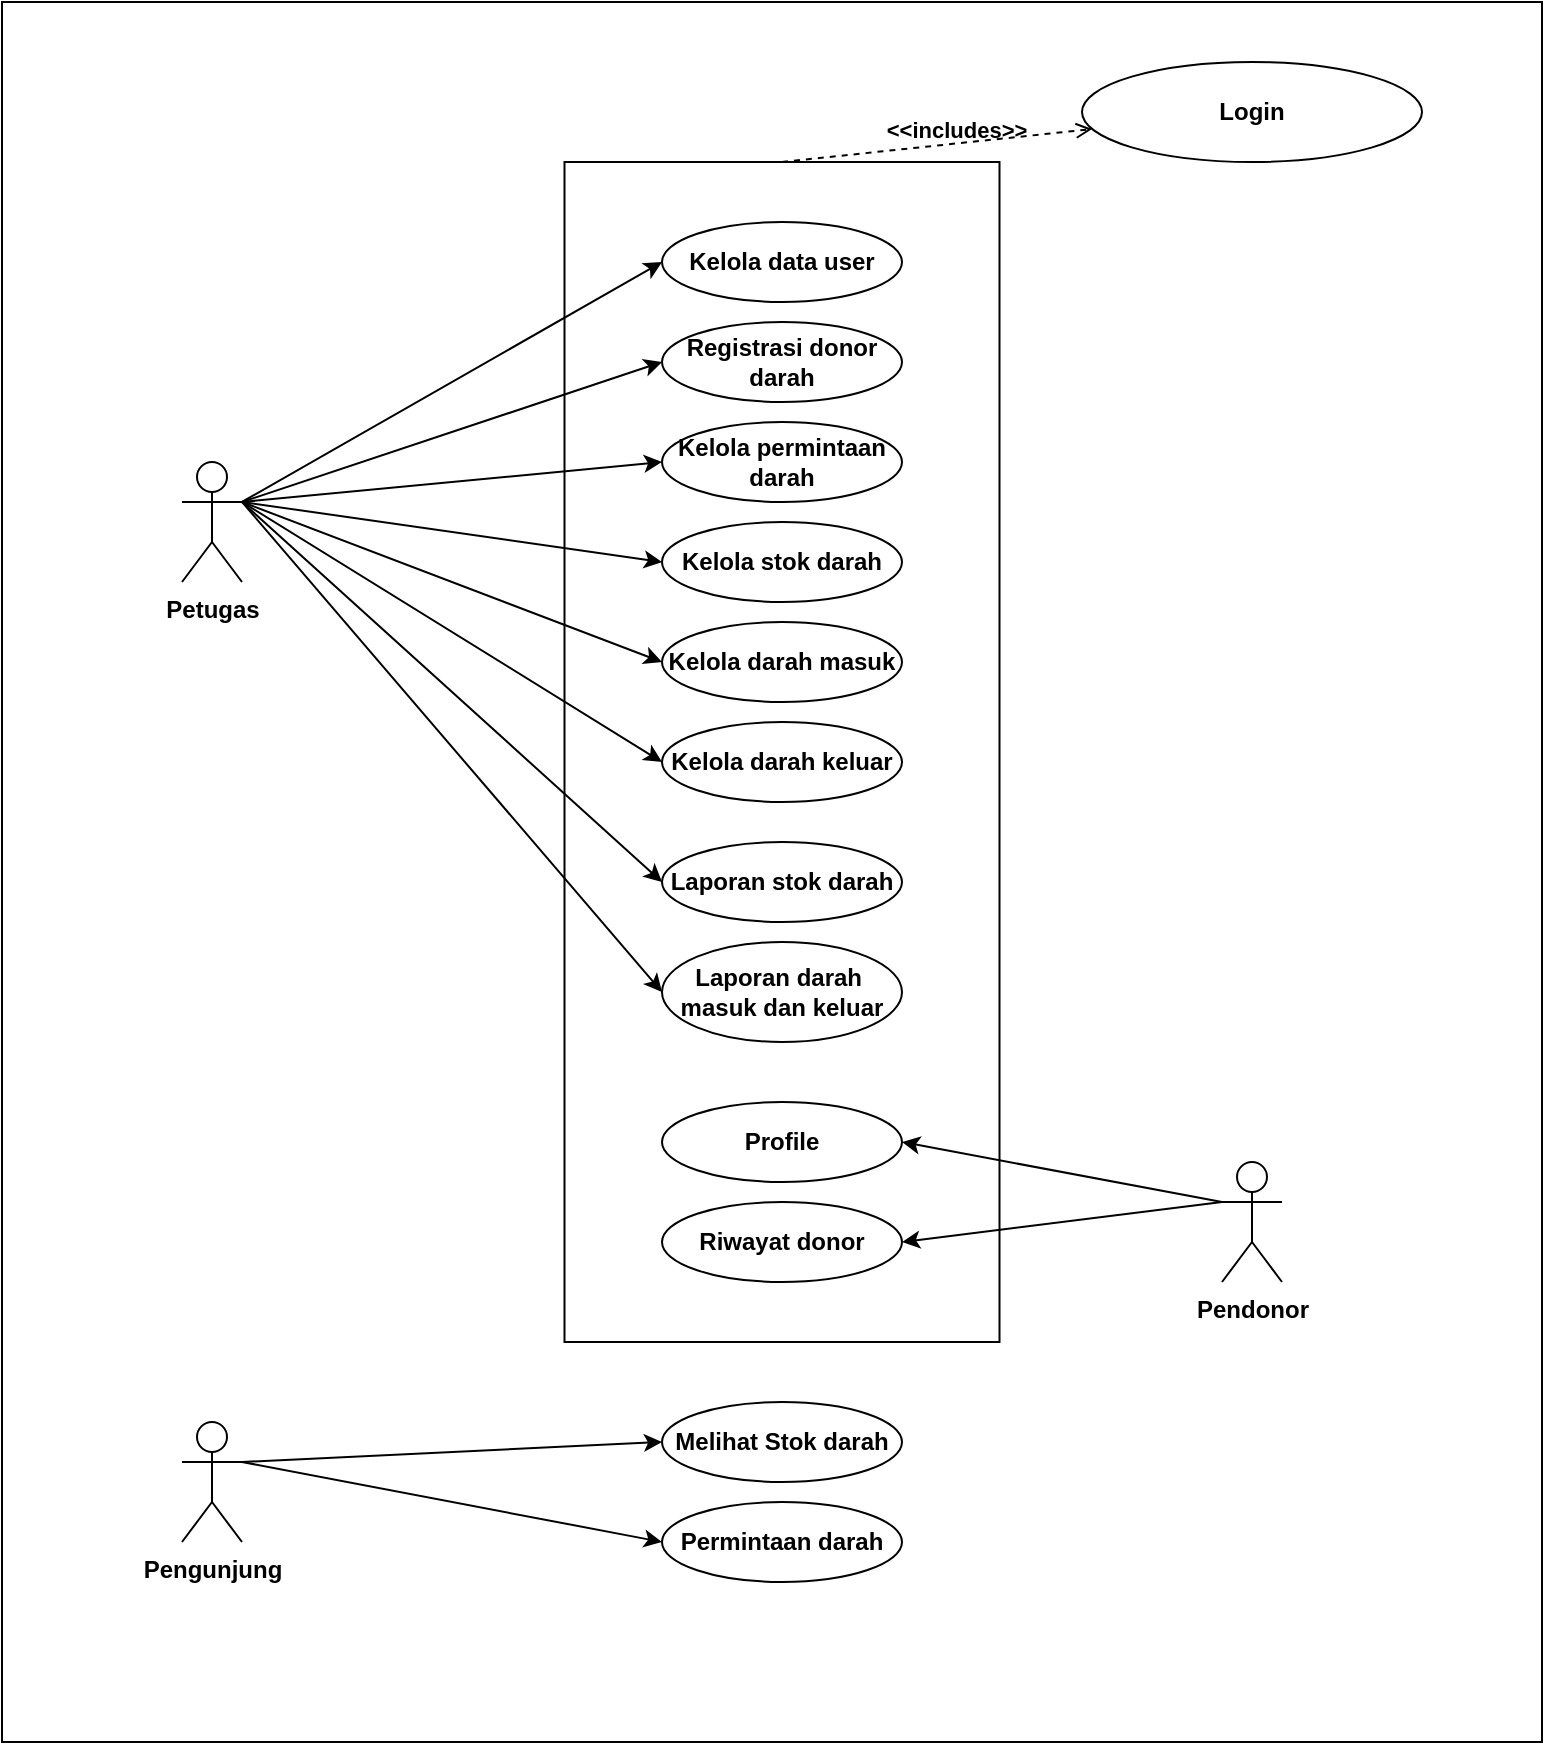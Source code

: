 <mxfile version="24.6.4" type="github" pages="13">
  <diagram name="usecase" id="Zn3ftCEUGFCLxZuFitBj">
    <mxGraphModel dx="2151" dy="589" grid="1" gridSize="10" guides="1" tooltips="1" connect="1" arrows="1" fold="1" page="1" pageScale="1" pageWidth="850" pageHeight="1100" math="0" shadow="0">
      <root>
        <mxCell id="0" />
        <mxCell id="1" parent="0" />
        <mxCell id="Or3Ywsn6MWYcCMT0yGVR-1" value="" style="rounded=0;whiteSpace=wrap;html=1;fontStyle=1" vertex="1" parent="1">
          <mxGeometry x="-80" width="770" height="870" as="geometry" />
        </mxCell>
        <mxCell id="TbEW3jNu8aOyOiAqJ4e1-2" value="" style="rounded=0;whiteSpace=wrap;html=1;fontStyle=1" vertex="1" parent="1">
          <mxGeometry x="201.25" y="80" width="217.5" height="590" as="geometry" />
        </mxCell>
        <mxCell id="TbEW3jNu8aOyOiAqJ4e1-12" style="rounded=0;orthogonalLoop=1;jettySize=auto;html=1;exitX=1;exitY=0.333;exitDx=0;exitDy=0;exitPerimeter=0;entryX=0;entryY=0.5;entryDx=0;entryDy=0;fontStyle=1" edge="1" parent="1" source="TbEW3jNu8aOyOiAqJ4e1-3" target="TbEW3jNu8aOyOiAqJ4e1-5">
          <mxGeometry relative="1" as="geometry" />
        </mxCell>
        <mxCell id="TbEW3jNu8aOyOiAqJ4e1-3" value="Petugas" style="shape=umlActor;verticalLabelPosition=bottom;verticalAlign=top;html=1;outlineConnect=0;fontStyle=1" vertex="1" parent="1">
          <mxGeometry x="10" y="230" width="30" height="60" as="geometry" />
        </mxCell>
        <mxCell id="TbEW3jNu8aOyOiAqJ4e1-4" value="Login" style="ellipse;whiteSpace=wrap;html=1;fontStyle=1" vertex="1" parent="1">
          <mxGeometry x="460" y="30" width="170" height="50" as="geometry" />
        </mxCell>
        <mxCell id="TbEW3jNu8aOyOiAqJ4e1-5" value="Kelola data user" style="ellipse;whiteSpace=wrap;html=1;fontStyle=1" vertex="1" parent="1">
          <mxGeometry x="250" y="110" width="120" height="40" as="geometry" />
        </mxCell>
        <mxCell id="TbEW3jNu8aOyOiAqJ4e1-7" value="Registrasi donor darah" style="ellipse;whiteSpace=wrap;html=1;fontStyle=1" vertex="1" parent="1">
          <mxGeometry x="250" y="160" width="120" height="40" as="geometry" />
        </mxCell>
        <mxCell id="TbEW3jNu8aOyOiAqJ4e1-8" value="Kelola permintaan darah" style="ellipse;whiteSpace=wrap;html=1;fontStyle=1" vertex="1" parent="1">
          <mxGeometry x="250" y="210" width="120" height="40" as="geometry" />
        </mxCell>
        <mxCell id="TbEW3jNu8aOyOiAqJ4e1-9" value="Kelola stok darah" style="ellipse;whiteSpace=wrap;html=1;fontStyle=1" vertex="1" parent="1">
          <mxGeometry x="250" y="260" width="120" height="40" as="geometry" />
        </mxCell>
        <mxCell id="TbEW3jNu8aOyOiAqJ4e1-10" value="Kelola darah masuk" style="ellipse;whiteSpace=wrap;html=1;fontStyle=1" vertex="1" parent="1">
          <mxGeometry x="250" y="310" width="120" height="40" as="geometry" />
        </mxCell>
        <mxCell id="TbEW3jNu8aOyOiAqJ4e1-11" value="Kelola darah keluar" style="ellipse;whiteSpace=wrap;html=1;fontStyle=1" vertex="1" parent="1">
          <mxGeometry x="250" y="360" width="120" height="40" as="geometry" />
        </mxCell>
        <mxCell id="TbEW3jNu8aOyOiAqJ4e1-16" style="rounded=0;orthogonalLoop=1;jettySize=auto;html=1;entryX=0;entryY=0.5;entryDx=0;entryDy=0;exitX=1;exitY=0.333;exitDx=0;exitDy=0;exitPerimeter=0;fontStyle=1" edge="1" parent="1" source="TbEW3jNu8aOyOiAqJ4e1-3" target="TbEW3jNu8aOyOiAqJ4e1-7">
          <mxGeometry relative="1" as="geometry">
            <mxPoint x="120" y="80" as="sourcePoint" />
            <mxPoint x="273" y="128" as="targetPoint" />
          </mxGeometry>
        </mxCell>
        <mxCell id="TbEW3jNu8aOyOiAqJ4e1-17" style="rounded=0;orthogonalLoop=1;jettySize=auto;html=1;entryX=0;entryY=0.5;entryDx=0;entryDy=0;exitX=1;exitY=0.333;exitDx=0;exitDy=0;exitPerimeter=0;fontStyle=1" edge="1" parent="1" source="TbEW3jNu8aOyOiAqJ4e1-3" target="TbEW3jNu8aOyOiAqJ4e1-8">
          <mxGeometry relative="1" as="geometry">
            <mxPoint x="120" y="80" as="sourcePoint" />
            <mxPoint x="260" y="190" as="targetPoint" />
          </mxGeometry>
        </mxCell>
        <mxCell id="TbEW3jNu8aOyOiAqJ4e1-18" style="rounded=0;orthogonalLoop=1;jettySize=auto;html=1;entryX=0;entryY=0.5;entryDx=0;entryDy=0;exitX=1;exitY=0.333;exitDx=0;exitDy=0;exitPerimeter=0;fontStyle=1" edge="1" parent="1" source="TbEW3jNu8aOyOiAqJ4e1-3" target="TbEW3jNu8aOyOiAqJ4e1-9">
          <mxGeometry relative="1" as="geometry">
            <mxPoint x="120" y="80" as="sourcePoint" />
            <mxPoint x="260" y="190" as="targetPoint" />
          </mxGeometry>
        </mxCell>
        <mxCell id="TbEW3jNu8aOyOiAqJ4e1-19" style="rounded=0;orthogonalLoop=1;jettySize=auto;html=1;entryX=0;entryY=0.5;entryDx=0;entryDy=0;exitX=1;exitY=0.333;exitDx=0;exitDy=0;exitPerimeter=0;fontStyle=1" edge="1" parent="1" source="TbEW3jNu8aOyOiAqJ4e1-3" target="TbEW3jNu8aOyOiAqJ4e1-10">
          <mxGeometry relative="1" as="geometry">
            <mxPoint x="120" y="80" as="sourcePoint" />
            <mxPoint x="260" y="290" as="targetPoint" />
          </mxGeometry>
        </mxCell>
        <mxCell id="TbEW3jNu8aOyOiAqJ4e1-20" style="rounded=0;orthogonalLoop=1;jettySize=auto;html=1;entryX=0;entryY=0.5;entryDx=0;entryDy=0;exitX=1;exitY=0.333;exitDx=0;exitDy=0;exitPerimeter=0;fontStyle=1" edge="1" parent="1" source="TbEW3jNu8aOyOiAqJ4e1-3" target="TbEW3jNu8aOyOiAqJ4e1-11">
          <mxGeometry relative="1" as="geometry">
            <mxPoint x="130" y="90" as="sourcePoint" />
            <mxPoint x="260" y="340" as="targetPoint" />
          </mxGeometry>
        </mxCell>
        <mxCell id="TbEW3jNu8aOyOiAqJ4e1-21" value="Laporan stok darah" style="ellipse;whiteSpace=wrap;html=1;fontStyle=1" vertex="1" parent="1">
          <mxGeometry x="250" y="420" width="120" height="40" as="geometry" />
        </mxCell>
        <mxCell id="TbEW3jNu8aOyOiAqJ4e1-22" value="Laporan darah&amp;nbsp;&lt;div&gt;masuk dan keluar&lt;/div&gt;" style="ellipse;whiteSpace=wrap;html=1;fontStyle=1" vertex="1" parent="1">
          <mxGeometry x="250" y="470" width="120" height="50" as="geometry" />
        </mxCell>
        <mxCell id="TbEW3jNu8aOyOiAqJ4e1-50" style="rounded=0;orthogonalLoop=1;jettySize=auto;html=1;exitX=0;exitY=0.333;exitDx=0;exitDy=0;exitPerimeter=0;entryX=1;entryY=0.5;entryDx=0;entryDy=0;fontStyle=1" edge="1" parent="1" source="TbEW3jNu8aOyOiAqJ4e1-24" target="TbEW3jNu8aOyOiAqJ4e1-48">
          <mxGeometry relative="1" as="geometry" />
        </mxCell>
        <mxCell id="TbEW3jNu8aOyOiAqJ4e1-24" value="Pendonor" style="shape=umlActor;verticalLabelPosition=bottom;verticalAlign=top;html=1;outlineConnect=0;fontStyle=1" vertex="1" parent="1">
          <mxGeometry x="530" y="580" width="30" height="60" as="geometry" />
        </mxCell>
        <mxCell id="TbEW3jNu8aOyOiAqJ4e1-40" value="&amp;lt;&amp;lt;includes&amp;gt;&amp;gt;" style="endArrow=open;html=1;rounded=0;align=center;verticalAlign=bottom;dashed=1;endFill=0;labelBackgroundColor=none;exitX=0.5;exitY=0;exitDx=0;exitDy=0;fontStyle=1" edge="1" parent="1" source="TbEW3jNu8aOyOiAqJ4e1-2" target="TbEW3jNu8aOyOiAqJ4e1-4">
          <mxGeometry x="0.121" y="-2" relative="1" as="geometry">
            <mxPoint x="290" y="-40" as="sourcePoint" />
            <mxPoint x="450" y="-40" as="targetPoint" />
            <mxPoint as="offset" />
          </mxGeometry>
        </mxCell>
        <mxCell id="TbEW3jNu8aOyOiAqJ4e1-45" style="rounded=0;orthogonalLoop=1;jettySize=auto;html=1;entryX=0;entryY=0.5;entryDx=0;entryDy=0;exitX=1;exitY=0.333;exitDx=0;exitDy=0;exitPerimeter=0;fontStyle=1" edge="1" parent="1" source="TbEW3jNu8aOyOiAqJ4e1-3" target="TbEW3jNu8aOyOiAqJ4e1-21">
          <mxGeometry relative="1" as="geometry">
            <mxPoint x="120" y="140" as="sourcePoint" />
            <mxPoint x="260" y="390" as="targetPoint" />
          </mxGeometry>
        </mxCell>
        <mxCell id="TbEW3jNu8aOyOiAqJ4e1-46" style="rounded=0;orthogonalLoop=1;jettySize=auto;html=1;entryX=0;entryY=0.5;entryDx=0;entryDy=0;exitX=1;exitY=0.333;exitDx=0;exitDy=0;exitPerimeter=0;fontStyle=1" edge="1" parent="1" source="TbEW3jNu8aOyOiAqJ4e1-3" target="TbEW3jNu8aOyOiAqJ4e1-22">
          <mxGeometry relative="1" as="geometry">
            <mxPoint x="130" y="150" as="sourcePoint" />
            <mxPoint x="270" y="400" as="targetPoint" />
          </mxGeometry>
        </mxCell>
        <mxCell id="TbEW3jNu8aOyOiAqJ4e1-48" value="Profile" style="ellipse;whiteSpace=wrap;html=1;fontStyle=1" vertex="1" parent="1">
          <mxGeometry x="250" y="550" width="120" height="40" as="geometry" />
        </mxCell>
        <mxCell id="TbEW3jNu8aOyOiAqJ4e1-49" value="Riwayat donor" style="ellipse;whiteSpace=wrap;html=1;fontStyle=1" vertex="1" parent="1">
          <mxGeometry x="250" y="600" width="120" height="40" as="geometry" />
        </mxCell>
        <mxCell id="TbEW3jNu8aOyOiAqJ4e1-51" style="rounded=0;orthogonalLoop=1;jettySize=auto;html=1;exitX=0;exitY=0.333;exitDx=0;exitDy=0;exitPerimeter=0;entryX=1;entryY=0.5;entryDx=0;entryDy=0;fontStyle=1" edge="1" parent="1" source="TbEW3jNu8aOyOiAqJ4e1-24" target="TbEW3jNu8aOyOiAqJ4e1-49">
          <mxGeometry relative="1" as="geometry">
            <mxPoint x="540" y="590" as="sourcePoint" />
            <mxPoint x="380" y="580" as="targetPoint" />
          </mxGeometry>
        </mxCell>
        <mxCell id="TbEW3jNu8aOyOiAqJ4e1-55" style="rounded=0;orthogonalLoop=1;jettySize=auto;html=1;entryX=0;entryY=0.5;entryDx=0;entryDy=0;exitX=1;exitY=0.333;exitDx=0;exitDy=0;exitPerimeter=0;fontStyle=1" edge="1" parent="1" source="TbEW3jNu8aOyOiAqJ4e1-52" target="TbEW3jNu8aOyOiAqJ4e1-53">
          <mxGeometry relative="1" as="geometry" />
        </mxCell>
        <mxCell id="TbEW3jNu8aOyOiAqJ4e1-52" value="Pengunjung" style="shape=umlActor;verticalLabelPosition=bottom;verticalAlign=top;html=1;outlineConnect=0;fontStyle=1" vertex="1" parent="1">
          <mxGeometry x="10" y="710" width="30" height="60" as="geometry" />
        </mxCell>
        <mxCell id="TbEW3jNu8aOyOiAqJ4e1-53" value="Melihat Stok darah" style="ellipse;whiteSpace=wrap;html=1;fontStyle=1" vertex="1" parent="1">
          <mxGeometry x="250" y="700" width="120" height="40" as="geometry" />
        </mxCell>
        <mxCell id="TbEW3jNu8aOyOiAqJ4e1-54" value="Permintaan darah" style="ellipse;whiteSpace=wrap;html=1;fontStyle=1" vertex="1" parent="1">
          <mxGeometry x="250" y="750" width="120" height="40" as="geometry" />
        </mxCell>
        <mxCell id="TbEW3jNu8aOyOiAqJ4e1-56" style="rounded=0;orthogonalLoop=1;jettySize=auto;html=1;entryX=0;entryY=0.5;entryDx=0;entryDy=0;exitX=1;exitY=0.333;exitDx=0;exitDy=0;exitPerimeter=0;fontStyle=1" edge="1" parent="1" source="TbEW3jNu8aOyOiAqJ4e1-52" target="TbEW3jNu8aOyOiAqJ4e1-54">
          <mxGeometry relative="1" as="geometry">
            <mxPoint x="50" y="720" as="sourcePoint" />
            <mxPoint x="260" y="730" as="targetPoint" />
          </mxGeometry>
        </mxCell>
      </root>
    </mxGraphModel>
  </diagram>
  <diagram id="agmXEf1ZK7DYsiQzmSKJ" name="activity-register-donor-darah">
    <mxGraphModel grid="1" page="1" gridSize="10" guides="1" tooltips="1" connect="1" arrows="1" fold="1" pageScale="1" pageWidth="850" pageHeight="1100" math="0" shadow="0">
      <root>
        <mxCell id="0" />
        <mxCell id="1" parent="0" />
        <mxCell id="57GEVFxmrZdjnHmPxv5d-1" value="Petugas" style="swimlane;whiteSpace=wrap;startSize=23;" vertex="1" parent="1">
          <mxGeometry x="164.5" y="128" width="280" height="362" as="geometry" />
        </mxCell>
        <mxCell id="57GEVFxmrZdjnHmPxv5d-2" value="" style="edgeStyle=orthogonalEdgeStyle;rounded=0;orthogonalLoop=1;jettySize=auto;html=1;entryX=0.5;entryY=0;entryDx=0;entryDy=0;" edge="1" parent="57GEVFxmrZdjnHmPxv5d-1" source="57GEVFxmrZdjnHmPxv5d-3" target="57GEVFxmrZdjnHmPxv5d-7">
          <mxGeometry relative="1" as="geometry">
            <mxPoint x="115" y="102" as="targetPoint" />
          </mxGeometry>
        </mxCell>
        <mxCell id="57GEVFxmrZdjnHmPxv5d-3" value="" style="ellipse;shape=startState;fillColor=#000000;strokeColor=#000000;" vertex="1" parent="57GEVFxmrZdjnHmPxv5d-1">
          <mxGeometry x="125" y="40" width="30" height="30" as="geometry" />
        </mxCell>
        <mxCell id="57GEVFxmrZdjnHmPxv5d-7" value="pilih menu register donor darah" style="html=1;align=center;verticalAlign=top;rounded=1;absoluteArcSize=1;arcSize=10;dashed=0;whiteSpace=wrap;" vertex="1" parent="57GEVFxmrZdjnHmPxv5d-1">
          <mxGeometry x="70" y="102" width="140" height="40" as="geometry" />
        </mxCell>
        <mxCell id="57GEVFxmrZdjnHmPxv5d-21" value="isi form" style="html=1;align=center;verticalAlign=top;rounded=1;absoluteArcSize=1;arcSize=10;dashed=0;whiteSpace=wrap;" vertex="1" parent="57GEVFxmrZdjnHmPxv5d-1">
          <mxGeometry x="70" y="222" width="140" height="40" as="geometry" />
        </mxCell>
        <mxCell id="57GEVFxmrZdjnHmPxv5d-5" value="Sistem" style="swimlane;whiteSpace=wrap" vertex="1" parent="1">
          <mxGeometry x="444.5" y="128" width="280" height="362" as="geometry" />
        </mxCell>
        <mxCell id="57GEVFxmrZdjnHmPxv5d-8" value="" style="ellipse;html=1;shape=endState;fillColor=#000000;strokeColor=#000000;" vertex="1" parent="57GEVFxmrZdjnHmPxv5d-5">
          <mxGeometry x="125" y="302" width="30" height="30" as="geometry" />
        </mxCell>
        <mxCell id="57GEVFxmrZdjnHmPxv5d-20" value="menampikan form&amp;nbsp;&lt;div&gt;donor darah&lt;/div&gt;" style="html=1;align=center;verticalAlign=top;rounded=1;absoluteArcSize=1;arcSize=10;dashed=0;whiteSpace=wrap;" vertex="1" parent="57GEVFxmrZdjnHmPxv5d-5">
          <mxGeometry x="70" y="102" width="140" height="40" as="geometry" />
        </mxCell>
        <mxCell id="57GEVFxmrZdjnHmPxv5d-27" value="" style="edgeStyle=orthogonalEdgeStyle;rounded=0;orthogonalLoop=1;jettySize=auto;html=1;" edge="1" parent="57GEVFxmrZdjnHmPxv5d-5" source="57GEVFxmrZdjnHmPxv5d-23" target="57GEVFxmrZdjnHmPxv5d-8">
          <mxGeometry relative="1" as="geometry" />
        </mxCell>
        <mxCell id="57GEVFxmrZdjnHmPxv5d-23" value="simpan data" style="html=1;align=center;verticalAlign=top;rounded=1;absoluteArcSize=1;arcSize=10;dashed=0;whiteSpace=wrap;" vertex="1" parent="57GEVFxmrZdjnHmPxv5d-5">
          <mxGeometry x="70" y="222" width="140" height="40" as="geometry" />
        </mxCell>
        <mxCell id="57GEVFxmrZdjnHmPxv5d-24" style="edgeStyle=orthogonalEdgeStyle;rounded=0;orthogonalLoop=1;jettySize=auto;html=1;entryX=0;entryY=0.5;entryDx=0;entryDy=0;" edge="1" parent="1" source="57GEVFxmrZdjnHmPxv5d-7" target="57GEVFxmrZdjnHmPxv5d-20">
          <mxGeometry relative="1" as="geometry" />
        </mxCell>
        <mxCell id="57GEVFxmrZdjnHmPxv5d-25" style="edgeStyle=orthogonalEdgeStyle;rounded=0;orthogonalLoop=1;jettySize=auto;html=1;" edge="1" parent="1" source="57GEVFxmrZdjnHmPxv5d-20" target="57GEVFxmrZdjnHmPxv5d-21">
          <mxGeometry relative="1" as="geometry">
            <Array as="points">
              <mxPoint x="585" y="310" />
              <mxPoint x="305" y="310" />
            </Array>
          </mxGeometry>
        </mxCell>
        <mxCell id="57GEVFxmrZdjnHmPxv5d-26" style="edgeStyle=orthogonalEdgeStyle;rounded=0;orthogonalLoop=1;jettySize=auto;html=1;entryX=0;entryY=0.5;entryDx=0;entryDy=0;" edge="1" parent="1" source="57GEVFxmrZdjnHmPxv5d-21" target="57GEVFxmrZdjnHmPxv5d-23">
          <mxGeometry relative="1" as="geometry" />
        </mxCell>
      </root>
    </mxGraphModel>
  </diagram>
  <diagram id="7wm7p1uLCilJM0xLYcMb" name="sequence-register-donor-darah">
    <mxGraphModel dx="868" dy="393" grid="1" gridSize="10" guides="1" tooltips="1" connect="1" arrows="1" fold="1" page="1" pageScale="1" pageWidth="850" pageHeight="1100" math="0" shadow="0">
      <root>
        <mxCell id="0" />
        <mxCell id="1" parent="0" />
        <mxCell id="yRJcDyVzQjphVssOMaXH-1" value="menu register donor darah" style="shape=umlLifeline;perimeter=lifelinePerimeter;whiteSpace=wrap;html=1;container=1;dropTarget=0;collapsible=0;recursiveResize=0;outlineConnect=0;portConstraint=eastwest;newEdgeStyle={&quot;edgeStyle&quot;:&quot;elbowEdgeStyle&quot;,&quot;elbow&quot;:&quot;vertical&quot;,&quot;curved&quot;:0,&quot;rounded&quot;:0};fontStyle=1" vertex="1" parent="1">
          <mxGeometry x="330" y="120" width="100" height="300" as="geometry" />
        </mxCell>
        <mxCell id="yRJcDyVzQjphVssOMaXH-2" value="" style="html=1;points=[[0,0,0,0,5],[0,1,0,0,-5],[1,0,0,0,5],[1,1,0,0,-5]];perimeter=orthogonalPerimeter;outlineConnect=0;targetShapes=umlLifeline;portConstraint=eastwest;newEdgeStyle={&quot;curved&quot;:0,&quot;rounded&quot;:0};fillColor=#FFFFFF;strokeColor=#000000;fontStyle=1" vertex="1" parent="yRJcDyVzQjphVssOMaXH-1">
          <mxGeometry x="45" y="60" width="10" height="40" as="geometry" />
        </mxCell>
        <mxCell id="yRJcDyVzQjphVssOMaXH-3" value="Petugas" style="shape=umlLifeline;perimeter=lifelinePerimeter;whiteSpace=wrap;html=1;container=1;dropTarget=0;collapsible=0;recursiveResize=0;outlineConnect=0;portConstraint=eastwest;newEdgeStyle={&quot;edgeStyle&quot;:&quot;elbowEdgeStyle&quot;,&quot;elbow&quot;:&quot;vertical&quot;,&quot;curved&quot;:0,&quot;rounded&quot;:0};fontStyle=1" vertex="1" parent="1">
          <mxGeometry x="170" y="120" width="100" height="300" as="geometry" />
        </mxCell>
        <mxCell id="yRJcDyVzQjphVssOMaXH-4" value="" style="html=1;points=[[0,0,0,0,5],[0,1,0,0,-5],[1,0,0,0,5],[1,1,0,0,-5]];perimeter=orthogonalPerimeter;outlineConnect=0;targetShapes=umlLifeline;portConstraint=eastwest;newEdgeStyle={&quot;curved&quot;:0,&quot;rounded&quot;:0};fontStyle=1" vertex="1" parent="yRJcDyVzQjphVssOMaXH-3">
          <mxGeometry x="45" y="60" width="10" height="200" as="geometry" />
        </mxCell>
        <mxCell id="yRJcDyVzQjphVssOMaXH-7" value="sistem" style="shape=umlLifeline;perimeter=lifelinePerimeter;whiteSpace=wrap;html=1;container=1;dropTarget=0;collapsible=0;recursiveResize=0;outlineConnect=0;portConstraint=eastwest;newEdgeStyle={&quot;edgeStyle&quot;:&quot;elbowEdgeStyle&quot;,&quot;elbow&quot;:&quot;vertical&quot;,&quot;curved&quot;:0,&quot;rounded&quot;:0};fontStyle=1" vertex="1" parent="1">
          <mxGeometry x="450" y="120" width="100" height="300" as="geometry" />
        </mxCell>
        <mxCell id="yRJcDyVzQjphVssOMaXH-8" value="" style="html=1;points=[[0,0,0,0,5],[0,1,0,0,-5],[1,0,0,0,5],[1,1,0,0,-5]];perimeter=orthogonalPerimeter;outlineConnect=0;targetShapes=umlLifeline;portConstraint=eastwest;newEdgeStyle={&quot;curved&quot;:0,&quot;rounded&quot;:0};fontStyle=1" vertex="1" parent="yRJcDyVzQjphVssOMaXH-7">
          <mxGeometry x="45" y="120" width="10" height="80" as="geometry" />
        </mxCell>
        <mxCell id="yRJcDyVzQjphVssOMaXH-11" style="edgeStyle=orthogonalEdgeStyle;rounded=0;orthogonalLoop=1;jettySize=auto;html=1;curved=0;exitX=1;exitY=0;exitDx=0;exitDy=5;exitPerimeter=0;entryX=0;entryY=0;entryDx=0;entryDy=5;entryPerimeter=0;fontStyle=1" edge="1" parent="1" source="yRJcDyVzQjphVssOMaXH-4" target="yRJcDyVzQjphVssOMaXH-2">
          <mxGeometry relative="1" as="geometry" />
        </mxCell>
        <mxCell id="yRJcDyVzQjphVssOMaXH-12" value="1: user akses menu" style="edgeLabel;html=1;align=center;verticalAlign=middle;resizable=0;points=[];fontStyle=1" vertex="1" connectable="0" parent="yRJcDyVzQjphVssOMaXH-11">
          <mxGeometry x="-0.077" y="1" relative="1" as="geometry">
            <mxPoint as="offset" />
          </mxGeometry>
        </mxCell>
        <mxCell id="yRJcDyVzQjphVssOMaXH-13" value="" style="endArrow=block;startArrow=none;endFill=0;startFill=0;endSize=8;html=1;verticalAlign=bottom;dashed=1;labelBackgroundColor=none;rounded=0;fontStyle=1" edge="1" parent="1" target="yRJcDyVzQjphVssOMaXH-4">
          <mxGeometry width="160" relative="1" as="geometry">
            <mxPoint x="490" y="250" as="sourcePoint" />
            <mxPoint x="400" y="270" as="targetPoint" />
            <Array as="points">
              <mxPoint x="360" y="250" />
            </Array>
          </mxGeometry>
        </mxCell>
        <mxCell id="yRJcDyVzQjphVssOMaXH-14" value="2: menampilkan form lregister donor darah" style="edgeLabel;html=1;align=center;verticalAlign=middle;resizable=0;points=[];fontStyle=1" vertex="1" connectable="0" parent="yRJcDyVzQjphVssOMaXH-13">
          <mxGeometry x="0.096" y="-4" relative="1" as="geometry">
            <mxPoint x="25" as="offset" />
          </mxGeometry>
        </mxCell>
        <mxCell id="yRJcDyVzQjphVssOMaXH-15" style="edgeStyle=orthogonalEdgeStyle;rounded=0;orthogonalLoop=1;jettySize=auto;html=1;curved=0;fontStyle=1" edge="1" parent="1" source="yRJcDyVzQjphVssOMaXH-4" target="yRJcDyVzQjphVssOMaXH-8">
          <mxGeometry relative="1" as="geometry">
            <mxPoint x="220" y="291" as="sourcePoint" />
            <mxPoint x="370" y="290" as="targetPoint" />
            <Array as="points">
              <mxPoint x="430" y="280" />
              <mxPoint x="430" y="280" />
            </Array>
          </mxGeometry>
        </mxCell>
        <mxCell id="yRJcDyVzQjphVssOMaXH-16" value="3: input emal &amp;amp; password" style="edgeLabel;html=1;align=center;verticalAlign=middle;resizable=0;points=[];fontStyle=1" vertex="1" connectable="0" parent="yRJcDyVzQjphVssOMaXH-15">
          <mxGeometry x="-0.077" y="1" relative="1" as="geometry">
            <mxPoint as="offset" />
          </mxGeometry>
        </mxCell>
        <mxCell id="yRJcDyVzQjphVssOMaXH-19" value="" style="shape=umlActor;verticalLabelPosition=bottom;verticalAlign=top;html=1;fontStyle=1" vertex="1" parent="1">
          <mxGeometry x="205" y="60" width="30" height="60" as="geometry" />
        </mxCell>
        <mxCell id="yRJcDyVzQjphVssOMaXH-20" value="Database" style="shape=umlLifeline;perimeter=lifelinePerimeter;whiteSpace=wrap;html=1;container=1;dropTarget=0;collapsible=0;recursiveResize=0;outlineConnect=0;portConstraint=eastwest;newEdgeStyle={&quot;edgeStyle&quot;:&quot;elbowEdgeStyle&quot;,&quot;elbow&quot;:&quot;vertical&quot;,&quot;curved&quot;:0,&quot;rounded&quot;:0};fontStyle=1" vertex="1" parent="1">
          <mxGeometry x="580" y="120" width="100" height="300" as="geometry" />
        </mxCell>
        <mxCell id="yRJcDyVzQjphVssOMaXH-21" value="" style="html=1;points=[[0,0,0,0,5],[0,1,0,0,-5],[1,0,0,0,5],[1,1,0,0,-5]];perimeter=orthogonalPerimeter;outlineConnect=0;targetShapes=umlLifeline;portConstraint=eastwest;newEdgeStyle={&quot;curved&quot;:0,&quot;rounded&quot;:0};fontStyle=1" vertex="1" parent="yRJcDyVzQjphVssOMaXH-20">
          <mxGeometry x="45" y="120" width="10" height="80" as="geometry" />
        </mxCell>
        <mxCell id="yRJcDyVzQjphVssOMaXH-9" style="edgeStyle=orthogonalEdgeStyle;rounded=0;orthogonalLoop=1;jettySize=auto;html=1;curved=0;fontStyle=1" edge="1" parent="1">
          <mxGeometry relative="1" as="geometry">
            <mxPoint x="505" y="310" as="sourcePoint" />
            <mxPoint x="625" y="310" as="targetPoint" />
            <Array as="points" />
          </mxGeometry>
        </mxCell>
        <mxCell id="yRJcDyVzQjphVssOMaXH-23" value="4: Menyimpan data" style="edgeLabel;html=1;align=center;verticalAlign=middle;resizable=0;points=[];fontStyle=1" vertex="1" connectable="0" parent="yRJcDyVzQjphVssOMaXH-9">
          <mxGeometry x="-0.359" y="-1" relative="1" as="geometry">
            <mxPoint x="16" y="-11" as="offset" />
          </mxGeometry>
        </mxCell>
      </root>
    </mxGraphModel>
  </diagram>
  <diagram name="activity-kelola-stok-darah" id="6vvmEfQOCu3vT98yabCY">
    <mxGraphModel dx="1041" dy="471" grid="1" gridSize="10" guides="1" tooltips="1" connect="1" arrows="1" fold="1" page="1" pageScale="1" pageWidth="850" pageHeight="1100" math="0" shadow="0">
      <root>
        <mxCell id="SMG5t5fZnl9DsAQJ7-WE-0" />
        <mxCell id="SMG5t5fZnl9DsAQJ7-WE-1" parent="SMG5t5fZnl9DsAQJ7-WE-0" />
        <mxCell id="0O0W9JZJ_6_rU8poVxvl-30" value="Petugas" style="swimlane;whiteSpace=wrap;startSize=23;fontStyle=1" vertex="1" parent="SMG5t5fZnl9DsAQJ7-WE-1">
          <mxGeometry x="174.5" y="138" width="245.5" height="642" as="geometry" />
        </mxCell>
        <mxCell id="0O0W9JZJ_6_rU8poVxvl-31" value="" style="edgeStyle=orthogonalEdgeStyle;rounded=0;orthogonalLoop=1;jettySize=auto;html=1;fontStyle=1" edge="1" parent="0O0W9JZJ_6_rU8poVxvl-30" source="0O0W9JZJ_6_rU8poVxvl-32" target="0O0W9JZJ_6_rU8poVxvl-33">
          <mxGeometry relative="1" as="geometry" />
        </mxCell>
        <mxCell id="0O0W9JZJ_6_rU8poVxvl-32" value="" style="ellipse;shape=startState;fillColor=#000000;strokeColor=#000000;fontStyle=1" vertex="1" parent="0O0W9JZJ_6_rU8poVxvl-30">
          <mxGeometry x="107.75" y="40" width="30" height="30" as="geometry" />
        </mxCell>
        <mxCell id="0O0W9JZJ_6_rU8poVxvl-33" value="pilih menu kelola stok darah" style="html=1;align=center;verticalAlign=top;rounded=1;absoluteArcSize=1;arcSize=10;dashed=0;whiteSpace=wrap;fontStyle=1" vertex="1" parent="0O0W9JZJ_6_rU8poVxvl-30">
          <mxGeometry x="52.75" y="102" width="140" height="40" as="geometry" />
        </mxCell>
        <mxCell id="0O0W9JZJ_6_rU8poVxvl-34" style="edgeStyle=orthogonalEdgeStyle;rounded=0;orthogonalLoop=1;jettySize=auto;html=1;entryX=0.5;entryY=0;entryDx=0;entryDy=0;exitX=0.88;exitY=0.719;exitDx=0;exitDy=0;exitPerimeter=0;fontStyle=1" edge="1" parent="0O0W9JZJ_6_rU8poVxvl-30" source="0O0W9JZJ_6_rU8poVxvl-35" target="0O0W9JZJ_6_rU8poVxvl-38">
          <mxGeometry relative="1" as="geometry" />
        </mxCell>
        <mxCell id="0O0W9JZJ_6_rU8poVxvl-35" value="" style="html=1;points=[];perimeter=orthogonalPerimeter;fillColor=strokeColor;direction=south;fontStyle=1" vertex="1" parent="0O0W9JZJ_6_rU8poVxvl-30">
          <mxGeometry x="77.75" y="192" width="80" height="5" as="geometry" />
        </mxCell>
        <mxCell id="0O0W9JZJ_6_rU8poVxvl-36" value="" style="edgeStyle=orthogonalEdgeStyle;rounded=0;orthogonalLoop=1;jettySize=auto;html=1;fontStyle=1" edge="1" parent="0O0W9JZJ_6_rU8poVxvl-30" source="0O0W9JZJ_6_rU8poVxvl-37" target="0O0W9JZJ_6_rU8poVxvl-42">
          <mxGeometry relative="1" as="geometry" />
        </mxCell>
        <mxCell id="0O0W9JZJ_6_rU8poVxvl-37" value="Ubah" style="html=1;align=center;verticalAlign=top;rounded=1;absoluteArcSize=1;arcSize=10;dashed=0;whiteSpace=wrap;fontStyle=1" vertex="1" parent="0O0W9JZJ_6_rU8poVxvl-30">
          <mxGeometry x="86" y="242" width="64.5" height="40" as="geometry" />
        </mxCell>
        <mxCell id="0O0W9JZJ_6_rU8poVxvl-38" value="Tambah" style="html=1;align=center;verticalAlign=top;rounded=1;absoluteArcSize=1;arcSize=10;dashed=0;whiteSpace=wrap;fontStyle=1" vertex="1" parent="0O0W9JZJ_6_rU8poVxvl-30">
          <mxGeometry x="18.25" y="242" width="60" height="40" as="geometry" />
        </mxCell>
        <mxCell id="0O0W9JZJ_6_rU8poVxvl-39" value="Hapus" style="html=1;align=center;verticalAlign=top;rounded=1;absoluteArcSize=1;arcSize=10;dashed=0;whiteSpace=wrap;fontStyle=1" vertex="1" parent="0O0W9JZJ_6_rU8poVxvl-30">
          <mxGeometry x="157.75" y="242" width="62.25" height="40" as="geometry" />
        </mxCell>
        <mxCell id="0O0W9JZJ_6_rU8poVxvl-40" style="edgeStyle=orthogonalEdgeStyle;rounded=0;orthogonalLoop=1;jettySize=auto;html=1;exitX=0.972;exitY=0.486;exitDx=0;exitDy=0;exitPerimeter=0;fontStyle=1" edge="1" parent="0O0W9JZJ_6_rU8poVxvl-30" source="0O0W9JZJ_6_rU8poVxvl-35" target="0O0W9JZJ_6_rU8poVxvl-37">
          <mxGeometry relative="1" as="geometry">
            <mxPoint x="118.25" y="207" as="sourcePoint" />
            <mxPoint x="58.75" y="262" as="targetPoint" />
          </mxGeometry>
        </mxCell>
        <mxCell id="0O0W9JZJ_6_rU8poVxvl-41" style="edgeStyle=orthogonalEdgeStyle;rounded=0;orthogonalLoop=1;jettySize=auto;html=1;exitX=0.921;exitY=0.238;exitDx=0;exitDy=0;exitPerimeter=0;fontStyle=1" edge="1" parent="0O0W9JZJ_6_rU8poVxvl-30" source="0O0W9JZJ_6_rU8poVxvl-35" target="0O0W9JZJ_6_rU8poVxvl-39">
          <mxGeometry relative="1" as="geometry">
            <mxPoint x="109.75" y="206" as="sourcePoint" />
            <mxPoint x="58.75" y="252" as="targetPoint" />
          </mxGeometry>
        </mxCell>
        <mxCell id="0O0W9JZJ_6_rU8poVxvl-42" value="" style="html=1;points=[];perimeter=orthogonalPerimeter;fillColor=strokeColor;direction=south;fontStyle=1" vertex="1" parent="0O0W9JZJ_6_rU8poVxvl-30">
          <mxGeometry x="77.75" y="332" width="80" height="5" as="geometry" />
        </mxCell>
        <mxCell id="0O0W9JZJ_6_rU8poVxvl-43" style="edgeStyle=orthogonalEdgeStyle;rounded=0;orthogonalLoop=1;jettySize=auto;html=1;exitX=0.5;exitY=1;exitDx=0;exitDy=0;fontStyle=1" edge="1" parent="0O0W9JZJ_6_rU8poVxvl-30" source="0O0W9JZJ_6_rU8poVxvl-38">
          <mxGeometry relative="1" as="geometry">
            <mxPoint x="95.5" y="332" as="targetPoint" />
            <Array as="points">
              <mxPoint x="48" y="307" />
              <mxPoint x="96" y="307" />
            </Array>
          </mxGeometry>
        </mxCell>
        <mxCell id="0O0W9JZJ_6_rU8poVxvl-44" style="edgeStyle=orthogonalEdgeStyle;rounded=0;orthogonalLoop=1;jettySize=auto;html=1;entryX=-0.032;entryY=0.287;entryDx=0;entryDy=0;entryPerimeter=0;fontStyle=1" edge="1" parent="0O0W9JZJ_6_rU8poVxvl-30" source="0O0W9JZJ_6_rU8poVxvl-39" target="0O0W9JZJ_6_rU8poVxvl-42">
          <mxGeometry relative="1" as="geometry">
            <Array as="points">
              <mxPoint x="189" y="307" />
              <mxPoint x="135" y="307" />
            </Array>
          </mxGeometry>
        </mxCell>
        <mxCell id="0O0W9JZJ_6_rU8poVxvl-45" value="Sistem" style="swimlane;whiteSpace=wrap;fontStyle=1" vertex="1" parent="SMG5t5fZnl9DsAQJ7-WE-1">
          <mxGeometry x="420" y="138" width="260" height="642" as="geometry" />
        </mxCell>
        <mxCell id="0O0W9JZJ_6_rU8poVxvl-46" value="" style="ellipse;html=1;shape=endState;fillColor=#000000;strokeColor=#000000;fontStyle=1" vertex="1" parent="0O0W9JZJ_6_rU8poVxvl-45">
          <mxGeometry x="115" y="592" width="30" height="30" as="geometry" />
        </mxCell>
        <mxCell id="0O0W9JZJ_6_rU8poVxvl-47" value="Menampilkan data stok darah" style="html=1;align=center;verticalAlign=top;rounded=1;absoluteArcSize=1;arcSize=10;dashed=0;whiteSpace=wrap;fontStyle=1" vertex="1" parent="0O0W9JZJ_6_rU8poVxvl-45">
          <mxGeometry x="70" y="102" width="140" height="40" as="geometry" />
        </mxCell>
        <mxCell id="0O0W9JZJ_6_rU8poVxvl-48" style="edgeStyle=orthogonalEdgeStyle;rounded=0;orthogonalLoop=1;jettySize=auto;html=1;exitX=0.5;exitY=1;exitDx=0;exitDy=0;entryX=0.5;entryY=0;entryDx=0;entryDy=0;fontStyle=1" edge="1" parent="0O0W9JZJ_6_rU8poVxvl-45" source="0O0W9JZJ_6_rU8poVxvl-49" target="0O0W9JZJ_6_rU8poVxvl-56">
          <mxGeometry relative="1" as="geometry" />
        </mxCell>
        <mxCell id="0O0W9JZJ_6_rU8poVxvl-49" value="Simpan Perubahan" style="html=1;align=center;verticalAlign=top;rounded=1;absoluteArcSize=1;arcSize=10;dashed=0;whiteSpace=wrap;fontStyle=1" vertex="1" parent="0O0W9JZJ_6_rU8poVxvl-45">
          <mxGeometry x="60" y="342" width="140" height="40" as="geometry" />
        </mxCell>
        <mxCell id="0O0W9JZJ_6_rU8poVxvl-50" style="edgeStyle=orthogonalEdgeStyle;rounded=0;orthogonalLoop=1;jettySize=auto;html=1;fontStyle=1" edge="1" parent="0O0W9JZJ_6_rU8poVxvl-45" source="0O0W9JZJ_6_rU8poVxvl-51" target="0O0W9JZJ_6_rU8poVxvl-46">
          <mxGeometry relative="1" as="geometry" />
        </mxCell>
        <mxCell id="0O0W9JZJ_6_rU8poVxvl-51" value="Manampilkan Data&amp;nbsp;&lt;div&gt;stok darah&lt;/div&gt;" style="html=1;align=center;verticalAlign=top;rounded=1;absoluteArcSize=1;arcSize=10;dashed=0;whiteSpace=wrap;fontStyle=1" vertex="1" parent="0O0W9JZJ_6_rU8poVxvl-45">
          <mxGeometry x="60" y="512" width="140" height="40" as="geometry" />
        </mxCell>
        <mxCell id="0O0W9JZJ_6_rU8poVxvl-52" style="edgeStyle=orthogonalEdgeStyle;rounded=0;orthogonalLoop=1;jettySize=auto;html=1;entryX=1;entryY=0.25;entryDx=0;entryDy=0;fontStyle=1" edge="1" parent="0O0W9JZJ_6_rU8poVxvl-45" source="0O0W9JZJ_6_rU8poVxvl-56" target="0O0W9JZJ_6_rU8poVxvl-47">
          <mxGeometry relative="1" as="geometry">
            <Array as="points">
              <mxPoint x="230" y="441" />
              <mxPoint x="230" y="112" />
            </Array>
          </mxGeometry>
        </mxCell>
        <mxCell id="0O0W9JZJ_6_rU8poVxvl-53" value="False" style="edgeLabel;html=1;align=center;verticalAlign=middle;resizable=0;points=[];fontStyle=1" vertex="1" connectable="0" parent="0O0W9JZJ_6_rU8poVxvl-52">
          <mxGeometry x="-0.033" y="-1" relative="1" as="geometry">
            <mxPoint as="offset" />
          </mxGeometry>
        </mxCell>
        <mxCell id="0O0W9JZJ_6_rU8poVxvl-54" style="edgeStyle=orthogonalEdgeStyle;rounded=0;orthogonalLoop=1;jettySize=auto;html=1;exitX=0.5;exitY=1;exitDx=0;exitDy=0;entryX=0.5;entryY=0;entryDx=0;entryDy=0;fontStyle=1" edge="1" parent="0O0W9JZJ_6_rU8poVxvl-45" source="0O0W9JZJ_6_rU8poVxvl-56" target="0O0W9JZJ_6_rU8poVxvl-51">
          <mxGeometry relative="1" as="geometry" />
        </mxCell>
        <mxCell id="0O0W9JZJ_6_rU8poVxvl-55" value="True" style="edgeLabel;html=1;align=center;verticalAlign=middle;resizable=0;points=[];fontStyle=1" vertex="1" connectable="0" parent="0O0W9JZJ_6_rU8poVxvl-54">
          <mxGeometry x="-0.17" relative="1" as="geometry">
            <mxPoint as="offset" />
          </mxGeometry>
        </mxCell>
        <mxCell id="0O0W9JZJ_6_rU8poVxvl-56" value="" style="rhombus;fontStyle=1" vertex="1" parent="0O0W9JZJ_6_rU8poVxvl-45">
          <mxGeometry x="107.5" y="422" width="45" height="37" as="geometry" />
        </mxCell>
        <mxCell id="0O0W9JZJ_6_rU8poVxvl-57" style="edgeStyle=orthogonalEdgeStyle;rounded=0;orthogonalLoop=1;jettySize=auto;html=1;fontStyle=1" edge="1" parent="SMG5t5fZnl9DsAQJ7-WE-1" source="0O0W9JZJ_6_rU8poVxvl-33" target="0O0W9JZJ_6_rU8poVxvl-47">
          <mxGeometry relative="1" as="geometry">
            <mxPoint x="500" y="260" as="targetPoint" />
          </mxGeometry>
        </mxCell>
        <mxCell id="0O0W9JZJ_6_rU8poVxvl-58" style="edgeStyle=orthogonalEdgeStyle;rounded=0;orthogonalLoop=1;jettySize=auto;html=1;exitX=0.5;exitY=1;exitDx=0;exitDy=0;entryX=0.582;entryY=0.518;entryDx=0;entryDy=0;entryPerimeter=0;fontStyle=1" edge="1" parent="SMG5t5fZnl9DsAQJ7-WE-1" source="0O0W9JZJ_6_rU8poVxvl-47" target="0O0W9JZJ_6_rU8poVxvl-35">
          <mxGeometry relative="1" as="geometry">
            <mxPoint x="290" y="390" as="targetPoint" />
            <mxPoint x="290" y="350" as="sourcePoint" />
            <Array as="points">
              <mxPoint x="560" y="300" />
              <mxPoint x="291" y="300" />
            </Array>
          </mxGeometry>
        </mxCell>
        <mxCell id="0O0W9JZJ_6_rU8poVxvl-59" style="edgeStyle=orthogonalEdgeStyle;rounded=0;orthogonalLoop=1;jettySize=auto;html=1;entryX=0;entryY=0.5;entryDx=0;entryDy=0;fontStyle=1" edge="1" parent="SMG5t5fZnl9DsAQJ7-WE-1" source="0O0W9JZJ_6_rU8poVxvl-42" target="0O0W9JZJ_6_rU8poVxvl-49">
          <mxGeometry relative="1" as="geometry">
            <Array as="points">
              <mxPoint x="292" y="500" />
            </Array>
          </mxGeometry>
        </mxCell>
      </root>
    </mxGraphModel>
  </diagram>
  <diagram id="I5isTG040qUBSIjRCBsp" name="sequence-kelola-stok-darah">
    <mxGraphModel dx="1041" dy="471" grid="1" gridSize="10" guides="1" tooltips="1" connect="1" arrows="1" fold="1" page="1" pageScale="1" pageWidth="850" pageHeight="1100" math="0" shadow="0">
      <root>
        <mxCell id="0" />
        <mxCell id="1" parent="0" />
        <mxCell id="IBNNZTTkpgmIB-xWRQMi-1" value="Halaman kelola stok darah" style="shape=umlLifeline;perimeter=lifelinePerimeter;whiteSpace=wrap;html=1;container=1;dropTarget=0;collapsible=0;recursiveResize=0;outlineConnect=0;portConstraint=eastwest;newEdgeStyle={&quot;edgeStyle&quot;:&quot;elbowEdgeStyle&quot;,&quot;elbow&quot;:&quot;vertical&quot;,&quot;curved&quot;:0,&quot;rounded&quot;:0};fontStyle=1" vertex="1" parent="1">
          <mxGeometry x="430" y="100" width="100" height="300" as="geometry" />
        </mxCell>
        <mxCell id="IBNNZTTkpgmIB-xWRQMi-2" value="" style="html=1;points=[[0,0,0,0,5],[0,1,0,0,-5],[1,0,0,0,5],[1,1,0,0,-5]];perimeter=orthogonalPerimeter;outlineConnect=0;targetShapes=umlLifeline;portConstraint=eastwest;newEdgeStyle={&quot;curved&quot;:0,&quot;rounded&quot;:0};fillColor=#FFFFFF;strokeColor=#000000;fontStyle=1" vertex="1" parent="IBNNZTTkpgmIB-xWRQMi-1">
          <mxGeometry x="45" y="60" width="10" height="90" as="geometry" />
        </mxCell>
        <mxCell id="IBNNZTTkpgmIB-xWRQMi-3" value="Petugas" style="shape=umlLifeline;perimeter=lifelinePerimeter;whiteSpace=wrap;html=1;container=1;dropTarget=0;collapsible=0;recursiveResize=0;outlineConnect=0;portConstraint=eastwest;newEdgeStyle={&quot;edgeStyle&quot;:&quot;elbowEdgeStyle&quot;,&quot;elbow&quot;:&quot;vertical&quot;,&quot;curved&quot;:0,&quot;rounded&quot;:0};fontStyle=1" vertex="1" parent="1">
          <mxGeometry x="270" y="100" width="100" height="300" as="geometry" />
        </mxCell>
        <mxCell id="IBNNZTTkpgmIB-xWRQMi-4" value="" style="html=1;points=[[0,0,0,0,5],[0,1,0,0,-5],[1,0,0,0,5],[1,1,0,0,-5]];perimeter=orthogonalPerimeter;outlineConnect=0;targetShapes=umlLifeline;portConstraint=eastwest;newEdgeStyle={&quot;curved&quot;:0,&quot;rounded&quot;:0};fontStyle=1" vertex="1" parent="IBNNZTTkpgmIB-xWRQMi-3">
          <mxGeometry x="45" y="60" width="10" height="200" as="geometry" />
        </mxCell>
        <mxCell id="IBNNZTTkpgmIB-xWRQMi-5" value="Database" style="shape=umlLifeline;perimeter=lifelinePerimeter;whiteSpace=wrap;html=1;container=1;dropTarget=0;collapsible=0;recursiveResize=0;outlineConnect=0;portConstraint=eastwest;newEdgeStyle={&quot;edgeStyle&quot;:&quot;elbowEdgeStyle&quot;,&quot;elbow&quot;:&quot;vertical&quot;,&quot;curved&quot;:0,&quot;rounded&quot;:0};fontStyle=1" vertex="1" parent="1">
          <mxGeometry x="720" y="100" width="100" height="300" as="geometry" />
        </mxCell>
        <mxCell id="IBNNZTTkpgmIB-xWRQMi-6" value="" style="html=1;points=[[0,0,0,0,5],[0,1,0,0,-5],[1,0,0,0,5],[1,1,0,0,-5]];perimeter=orthogonalPerimeter;outlineConnect=0;targetShapes=umlLifeline;portConstraint=eastwest;newEdgeStyle={&quot;curved&quot;:0,&quot;rounded&quot;:0};fillColor=#FFFFFF;fontStyle=1" vertex="1" parent="IBNNZTTkpgmIB-xWRQMi-5">
          <mxGeometry x="45" y="190" width="10" height="40" as="geometry" />
        </mxCell>
        <mxCell id="IBNNZTTkpgmIB-xWRQMi-7" value="Sistem" style="shape=umlLifeline;perimeter=lifelinePerimeter;whiteSpace=wrap;html=1;container=1;dropTarget=0;collapsible=0;recursiveResize=0;outlineConnect=0;portConstraint=eastwest;newEdgeStyle={&quot;edgeStyle&quot;:&quot;elbowEdgeStyle&quot;,&quot;elbow&quot;:&quot;vertical&quot;,&quot;curved&quot;:0,&quot;rounded&quot;:0};fontStyle=1" vertex="1" parent="1">
          <mxGeometry x="590" y="100" width="100" height="300" as="geometry" />
        </mxCell>
        <mxCell id="IBNNZTTkpgmIB-xWRQMi-8" value="" style="html=1;points=[[0,0,0,0,5],[0,1,0,0,-5],[1,0,0,0,5],[1,1,0,0,-5]];perimeter=orthogonalPerimeter;outlineConnect=0;targetShapes=umlLifeline;portConstraint=eastwest;newEdgeStyle={&quot;curved&quot;:0,&quot;rounded&quot;:0};fontStyle=1" vertex="1" parent="IBNNZTTkpgmIB-xWRQMi-7">
          <mxGeometry x="45" y="140" width="10" height="60" as="geometry" />
        </mxCell>
        <mxCell id="IBNNZTTkpgmIB-xWRQMi-9" style="edgeStyle=orthogonalEdgeStyle;rounded=0;orthogonalLoop=1;jettySize=auto;html=1;curved=0;exitX=1;exitY=0;exitDx=0;exitDy=5;exitPerimeter=0;entryX=0;entryY=0;entryDx=0;entryDy=5;entryPerimeter=0;fontStyle=1" edge="1" parent="1" source="IBNNZTTkpgmIB-xWRQMi-4" target="IBNNZTTkpgmIB-xWRQMi-2">
          <mxGeometry relative="1" as="geometry" />
        </mxCell>
        <mxCell id="IBNNZTTkpgmIB-xWRQMi-10" value="1: akses menu" style="edgeLabel;html=1;align=center;verticalAlign=middle;resizable=0;points=[];fontStyle=1" vertex="1" connectable="0" parent="IBNNZTTkpgmIB-xWRQMi-9">
          <mxGeometry x="-0.077" y="1" relative="1" as="geometry">
            <mxPoint y="-14" as="offset" />
          </mxGeometry>
        </mxCell>
        <mxCell id="IBNNZTTkpgmIB-xWRQMi-11" value="" style="endArrow=block;startArrow=none;endFill=0;startFill=0;endSize=8;html=1;verticalAlign=bottom;dashed=1;labelBackgroundColor=none;rounded=0;fontStyle=1" edge="1" parent="1" source="IBNNZTTkpgmIB-xWRQMi-2" target="IBNNZTTkpgmIB-xWRQMi-4">
          <mxGeometry width="160" relative="1" as="geometry">
            <mxPoint x="590" y="230" as="sourcePoint" />
            <mxPoint x="500" y="250" as="targetPoint" />
            <Array as="points">
              <mxPoint x="460" y="200" />
              <mxPoint x="390" y="200" />
            </Array>
          </mxGeometry>
        </mxCell>
        <mxCell id="IBNNZTTkpgmIB-xWRQMi-12" value="2: menampilkan data" style="edgeLabel;html=1;align=center;verticalAlign=middle;resizable=0;points=[];fontStyle=1" vertex="1" connectable="0" parent="IBNNZTTkpgmIB-xWRQMi-11">
          <mxGeometry x="0.096" y="-4" relative="1" as="geometry">
            <mxPoint x="7" y="-11" as="offset" />
          </mxGeometry>
        </mxCell>
        <mxCell id="IBNNZTTkpgmIB-xWRQMi-13" style="edgeStyle=orthogonalEdgeStyle;rounded=0;orthogonalLoop=1;jettySize=auto;html=1;curved=0;fontStyle=1" edge="1" parent="1" source="IBNNZTTkpgmIB-xWRQMi-4">
          <mxGeometry relative="1" as="geometry">
            <mxPoint x="320" y="240" as="sourcePoint" />
            <mxPoint x="475" y="230" as="targetPoint" />
            <Array as="points">
              <mxPoint x="440" y="230" />
              <mxPoint x="440" y="230" />
            </Array>
          </mxGeometry>
        </mxCell>
        <mxCell id="IBNNZTTkpgmIB-xWRQMi-14" value="3: aksi tambah, ubah, hapus" style="edgeLabel;html=1;align=center;verticalAlign=middle;resizable=0;points=[];fontStyle=1" vertex="1" connectable="0" parent="IBNNZTTkpgmIB-xWRQMi-13">
          <mxGeometry x="-0.077" y="1" relative="1" as="geometry">
            <mxPoint x="6" y="-9" as="offset" />
          </mxGeometry>
        </mxCell>
        <mxCell id="IBNNZTTkpgmIB-xWRQMi-15" style="edgeStyle=orthogonalEdgeStyle;rounded=0;orthogonalLoop=1;jettySize=auto;html=1;curved=0;exitX=1;exitY=1;exitDx=0;exitDy=-5;exitPerimeter=0;fontStyle=1" edge="1" parent="1" source="IBNNZTTkpgmIB-xWRQMi-8" target="IBNNZTTkpgmIB-xWRQMi-6">
          <mxGeometry relative="1" as="geometry">
            <mxPoint x="710" y="300" as="targetPoint" />
            <Array as="points">
              <mxPoint x="720" y="295" />
              <mxPoint x="720" y="295" />
            </Array>
          </mxGeometry>
        </mxCell>
        <mxCell id="IBNNZTTkpgmIB-xWRQMi-16" value="6: menyimpan database" style="edgeLabel;html=1;align=center;verticalAlign=middle;resizable=0;points=[];fontStyle=1" vertex="1" connectable="0" parent="IBNNZTTkpgmIB-xWRQMi-15">
          <mxGeometry x="-0.092" y="1" relative="1" as="geometry">
            <mxPoint x="11" y="-14" as="offset" />
          </mxGeometry>
        </mxCell>
        <mxCell id="IBNNZTTkpgmIB-xWRQMi-17" value="" style="shape=umlActor;verticalLabelPosition=bottom;verticalAlign=top;html=1;fontStyle=1" vertex="1" parent="1">
          <mxGeometry x="305" y="40" width="30" height="60" as="geometry" />
        </mxCell>
        <mxCell id="IBNNZTTkpgmIB-xWRQMi-18" style="edgeStyle=orthogonalEdgeStyle;rounded=0;orthogonalLoop=1;jettySize=auto;html=1;curved=0;exitX=1;exitY=1;exitDx=0;exitDy=-5;exitPerimeter=0;entryX=0;entryY=0;entryDx=0;entryDy=5;entryPerimeter=0;fontStyle=1" edge="1" parent="1" source="IBNNZTTkpgmIB-xWRQMi-2" target="IBNNZTTkpgmIB-xWRQMi-8">
          <mxGeometry relative="1" as="geometry">
            <mxPoint x="590" y="250" as="targetPoint" />
            <Array as="points" />
          </mxGeometry>
        </mxCell>
        <mxCell id="IBNNZTTkpgmIB-xWRQMi-19" value="4: melakukan perubahan" style="edgeLabel;html=1;align=center;verticalAlign=middle;resizable=0;points=[];fontStyle=1" vertex="1" connectable="0" parent="IBNNZTTkpgmIB-xWRQMi-18">
          <mxGeometry x="0.025" relative="1" as="geometry">
            <mxPoint x="-2" y="-15" as="offset" />
          </mxGeometry>
        </mxCell>
        <mxCell id="IBNNZTTkpgmIB-xWRQMi-20" value="" style="endArrow=block;startArrow=none;endFill=0;startFill=0;endSize=8;html=1;verticalAlign=bottom;dashed=1;labelBackgroundColor=none;rounded=0;fontStyle=1" edge="1" parent="1" source="IBNNZTTkpgmIB-xWRQMi-8" target="IBNNZTTkpgmIB-xWRQMi-4">
          <mxGeometry width="160" relative="1" as="geometry">
            <mxPoint x="630" y="280" as="sourcePoint" />
            <mxPoint x="330" y="280" as="targetPoint" />
            <Array as="points">
              <mxPoint x="465" y="280" />
              <mxPoint x="395" y="280" />
            </Array>
          </mxGeometry>
        </mxCell>
        <mxCell id="IBNNZTTkpgmIB-xWRQMi-21" value="5: pesan gagal melakukan perubahan" style="edgeLabel;html=1;align=center;verticalAlign=middle;resizable=0;points=[];fontStyle=1" vertex="1" connectable="0" parent="IBNNZTTkpgmIB-xWRQMi-20">
          <mxGeometry x="0.096" y="-4" relative="1" as="geometry">
            <mxPoint x="-15" y="-6" as="offset" />
          </mxGeometry>
        </mxCell>
        <mxCell id="IBNNZTTkpgmIB-xWRQMi-22" value="" style="endArrow=block;startArrow=none;endFill=0;startFill=0;endSize=8;html=1;verticalAlign=bottom;dashed=1;labelBackgroundColor=none;rounded=0;exitX=0;exitY=1;exitDx=0;exitDy=-5;exitPerimeter=0;fontStyle=1" edge="1" parent="1" source="IBNNZTTkpgmIB-xWRQMi-6" target="IBNNZTTkpgmIB-xWRQMi-4">
          <mxGeometry width="160" relative="1" as="geometry">
            <mxPoint x="645" y="290" as="sourcePoint" />
            <mxPoint x="335" y="290" as="targetPoint" />
            <Array as="points">
              <mxPoint x="475" y="325" />
              <mxPoint x="400" y="325" />
            </Array>
          </mxGeometry>
        </mxCell>
        <mxCell id="IBNNZTTkpgmIB-xWRQMi-23" value="7: pesan&amp;nbsp; berhasil melakukan perubahan" style="edgeLabel;html=1;align=center;verticalAlign=middle;resizable=0;points=[];fontStyle=1" vertex="1" connectable="0" parent="IBNNZTTkpgmIB-xWRQMi-22">
          <mxGeometry x="0.096" y="-4" relative="1" as="geometry">
            <mxPoint x="-15" y="-6" as="offset" />
          </mxGeometry>
        </mxCell>
      </root>
    </mxGraphModel>
  </diagram>
  <diagram name="activity-kelola-permintaan-darah" id="drx0rZo7vcbIVwH3pNhG">
    <mxGraphModel dx="1041" dy="471" grid="1" gridSize="10" guides="1" tooltips="1" connect="1" arrows="1" fold="1" page="1" pageScale="1" pageWidth="850" pageHeight="1100" math="0" shadow="0">
      <root>
        <mxCell id="KOq9p5LlRg0iQlBLBipD-0" />
        <mxCell id="KOq9p5LlRg0iQlBLBipD-1" parent="KOq9p5LlRg0iQlBLBipD-0" />
        <mxCell id="KOq9p5LlRg0iQlBLBipD-2" value="Petugas" style="swimlane;whiteSpace=wrap;startSize=23;fontStyle=1" vertex="1" parent="KOq9p5LlRg0iQlBLBipD-1">
          <mxGeometry x="174.5" y="138" width="245.5" height="642" as="geometry" />
        </mxCell>
        <mxCell id="KOq9p5LlRg0iQlBLBipD-3" value="" style="edgeStyle=orthogonalEdgeStyle;rounded=0;orthogonalLoop=1;jettySize=auto;html=1;fontStyle=1" edge="1" parent="KOq9p5LlRg0iQlBLBipD-2" source="KOq9p5LlRg0iQlBLBipD-4" target="KOq9p5LlRg0iQlBLBipD-5">
          <mxGeometry relative="1" as="geometry" />
        </mxCell>
        <mxCell id="KOq9p5LlRg0iQlBLBipD-4" value="" style="ellipse;shape=startState;fillColor=#000000;strokeColor=#000000;fontStyle=1" vertex="1" parent="KOq9p5LlRg0iQlBLBipD-2">
          <mxGeometry x="107.75" y="40" width="30" height="30" as="geometry" />
        </mxCell>
        <mxCell id="KOq9p5LlRg0iQlBLBipD-5" value="pilih menu permintaan darah" style="html=1;align=center;verticalAlign=top;rounded=1;absoluteArcSize=1;arcSize=10;dashed=0;whiteSpace=wrap;fontStyle=1" vertex="1" parent="KOq9p5LlRg0iQlBLBipD-2">
          <mxGeometry x="52.75" y="102" width="140" height="40" as="geometry" />
        </mxCell>
        <mxCell id="KOq9p5LlRg0iQlBLBipD-6" style="edgeStyle=orthogonalEdgeStyle;rounded=0;orthogonalLoop=1;jettySize=auto;html=1;entryX=0.5;entryY=0;entryDx=0;entryDy=0;exitX=0.88;exitY=0.719;exitDx=0;exitDy=0;exitPerimeter=0;fontStyle=1" edge="1" parent="KOq9p5LlRg0iQlBLBipD-2" source="KOq9p5LlRg0iQlBLBipD-7" target="KOq9p5LlRg0iQlBLBipD-10">
          <mxGeometry relative="1" as="geometry" />
        </mxCell>
        <mxCell id="KOq9p5LlRg0iQlBLBipD-7" value="" style="html=1;points=[];perimeter=orthogonalPerimeter;fillColor=strokeColor;direction=south;fontStyle=1" vertex="1" parent="KOq9p5LlRg0iQlBLBipD-2">
          <mxGeometry x="77.75" y="192" width="80" height="5" as="geometry" />
        </mxCell>
        <mxCell id="KOq9p5LlRg0iQlBLBipD-10" value="terima" style="html=1;align=center;verticalAlign=top;rounded=1;absoluteArcSize=1;arcSize=10;dashed=0;whiteSpace=wrap;fontStyle=1" vertex="1" parent="KOq9p5LlRg0iQlBLBipD-2">
          <mxGeometry x="35.5" y="242" width="60" height="40" as="geometry" />
        </mxCell>
        <mxCell id="KOq9p5LlRg0iQlBLBipD-11" value="tolak" style="html=1;align=center;verticalAlign=top;rounded=1;absoluteArcSize=1;arcSize=10;dashed=0;whiteSpace=wrap;fontStyle=1" vertex="1" parent="KOq9p5LlRg0iQlBLBipD-2">
          <mxGeometry x="137.75" y="242" width="62.25" height="40" as="geometry" />
        </mxCell>
        <mxCell id="KOq9p5LlRg0iQlBLBipD-13" style="edgeStyle=orthogonalEdgeStyle;rounded=0;orthogonalLoop=1;jettySize=auto;html=1;exitX=0.921;exitY=0.238;exitDx=0;exitDy=0;exitPerimeter=0;fontStyle=1" edge="1" parent="KOq9p5LlRg0iQlBLBipD-2" source="KOq9p5LlRg0iQlBLBipD-7" target="KOq9p5LlRg0iQlBLBipD-11">
          <mxGeometry relative="1" as="geometry">
            <mxPoint x="109.75" y="206" as="sourcePoint" />
            <mxPoint x="58.75" y="252" as="targetPoint" />
          </mxGeometry>
        </mxCell>
        <mxCell id="KOq9p5LlRg0iQlBLBipD-14" value="" style="html=1;points=[];perimeter=orthogonalPerimeter;fillColor=strokeColor;direction=south;fontStyle=1" vertex="1" parent="KOq9p5LlRg0iQlBLBipD-2">
          <mxGeometry x="77.75" y="332" width="80" height="5" as="geometry" />
        </mxCell>
        <mxCell id="KOq9p5LlRg0iQlBLBipD-15" style="edgeStyle=orthogonalEdgeStyle;rounded=0;orthogonalLoop=1;jettySize=auto;html=1;exitX=0.5;exitY=1;exitDx=0;exitDy=0;fontStyle=1" edge="1" parent="KOq9p5LlRg0iQlBLBipD-2" source="KOq9p5LlRg0iQlBLBipD-10">
          <mxGeometry relative="1" as="geometry">
            <mxPoint x="95.5" y="332" as="targetPoint" />
            <Array as="points">
              <mxPoint x="66" y="307" />
              <mxPoint x="96" y="307" />
            </Array>
          </mxGeometry>
        </mxCell>
        <mxCell id="KOq9p5LlRg0iQlBLBipD-16" style="edgeStyle=orthogonalEdgeStyle;rounded=0;orthogonalLoop=1;jettySize=auto;html=1;entryX=-0.032;entryY=0.287;entryDx=0;entryDy=0;entryPerimeter=0;fontStyle=1" edge="1" parent="KOq9p5LlRg0iQlBLBipD-2" source="KOq9p5LlRg0iQlBLBipD-11" target="KOq9p5LlRg0iQlBLBipD-14">
          <mxGeometry relative="1" as="geometry">
            <Array as="points">
              <mxPoint x="169" y="307" />
              <mxPoint x="135" y="307" />
            </Array>
          </mxGeometry>
        </mxCell>
        <mxCell id="KOq9p5LlRg0iQlBLBipD-17" value="Sistem" style="swimlane;whiteSpace=wrap;fontStyle=1" vertex="1" parent="KOq9p5LlRg0iQlBLBipD-1">
          <mxGeometry x="420" y="138" width="260" height="642" as="geometry" />
        </mxCell>
        <mxCell id="KOq9p5LlRg0iQlBLBipD-18" value="" style="ellipse;html=1;shape=endState;fillColor=#000000;strokeColor=#000000;fontStyle=1" vertex="1" parent="KOq9p5LlRg0iQlBLBipD-17">
          <mxGeometry x="115" y="592" width="30" height="30" as="geometry" />
        </mxCell>
        <mxCell id="KOq9p5LlRg0iQlBLBipD-19" value="manampilkan list permintaan darah" style="html=1;align=center;verticalAlign=top;rounded=1;absoluteArcSize=1;arcSize=10;dashed=0;whiteSpace=wrap;fontStyle=1" vertex="1" parent="KOq9p5LlRg0iQlBLBipD-17">
          <mxGeometry x="70" y="102" width="140" height="40" as="geometry" />
        </mxCell>
        <mxCell id="KOq9p5LlRg0iQlBLBipD-20" style="edgeStyle=orthogonalEdgeStyle;rounded=0;orthogonalLoop=1;jettySize=auto;html=1;exitX=0.5;exitY=1;exitDx=0;exitDy=0;entryX=0.5;entryY=0;entryDx=0;entryDy=0;fontStyle=1" edge="1" parent="KOq9p5LlRg0iQlBLBipD-17" source="KOq9p5LlRg0iQlBLBipD-21" target="KOq9p5LlRg0iQlBLBipD-28">
          <mxGeometry relative="1" as="geometry" />
        </mxCell>
        <mxCell id="KOq9p5LlRg0iQlBLBipD-21" value="Simpan Perubahan" style="html=1;align=center;verticalAlign=top;rounded=1;absoluteArcSize=1;arcSize=10;dashed=0;whiteSpace=wrap;fontStyle=1" vertex="1" parent="KOq9p5LlRg0iQlBLBipD-17">
          <mxGeometry x="60" y="342" width="140" height="40" as="geometry" />
        </mxCell>
        <mxCell id="KOq9p5LlRg0iQlBLBipD-22" style="edgeStyle=orthogonalEdgeStyle;rounded=0;orthogonalLoop=1;jettySize=auto;html=1;fontStyle=1" edge="1" parent="KOq9p5LlRg0iQlBLBipD-17" source="KOq9p5LlRg0iQlBLBipD-23" target="KOq9p5LlRg0iQlBLBipD-18">
          <mxGeometry relative="1" as="geometry" />
        </mxCell>
        <mxCell id="KOq9p5LlRg0iQlBLBipD-23" value="manampilkan list permintaan darah" style="html=1;align=center;verticalAlign=top;rounded=1;absoluteArcSize=1;arcSize=10;dashed=0;whiteSpace=wrap;fontStyle=1" vertex="1" parent="KOq9p5LlRg0iQlBLBipD-17">
          <mxGeometry x="60" y="512" width="140" height="40" as="geometry" />
        </mxCell>
        <mxCell id="KOq9p5LlRg0iQlBLBipD-24" style="edgeStyle=orthogonalEdgeStyle;rounded=0;orthogonalLoop=1;jettySize=auto;html=1;entryX=1;entryY=0.25;entryDx=0;entryDy=0;fontStyle=1" edge="1" parent="KOq9p5LlRg0iQlBLBipD-17" source="KOq9p5LlRg0iQlBLBipD-28" target="KOq9p5LlRg0iQlBLBipD-19">
          <mxGeometry relative="1" as="geometry">
            <Array as="points">
              <mxPoint x="230" y="441" />
              <mxPoint x="230" y="112" />
            </Array>
          </mxGeometry>
        </mxCell>
        <mxCell id="KOq9p5LlRg0iQlBLBipD-25" value="False" style="edgeLabel;html=1;align=center;verticalAlign=middle;resizable=0;points=[];fontStyle=1" vertex="1" connectable="0" parent="KOq9p5LlRg0iQlBLBipD-24">
          <mxGeometry x="-0.033" y="-1" relative="1" as="geometry">
            <mxPoint as="offset" />
          </mxGeometry>
        </mxCell>
        <mxCell id="KOq9p5LlRg0iQlBLBipD-26" style="edgeStyle=orthogonalEdgeStyle;rounded=0;orthogonalLoop=1;jettySize=auto;html=1;exitX=0.5;exitY=1;exitDx=0;exitDy=0;entryX=0.5;entryY=0;entryDx=0;entryDy=0;fontStyle=1" edge="1" parent="KOq9p5LlRg0iQlBLBipD-17" source="KOq9p5LlRg0iQlBLBipD-28" target="KOq9p5LlRg0iQlBLBipD-23">
          <mxGeometry relative="1" as="geometry" />
        </mxCell>
        <mxCell id="KOq9p5LlRg0iQlBLBipD-27" value="True" style="edgeLabel;html=1;align=center;verticalAlign=middle;resizable=0;points=[];fontStyle=1" vertex="1" connectable="0" parent="KOq9p5LlRg0iQlBLBipD-26">
          <mxGeometry x="-0.17" relative="1" as="geometry">
            <mxPoint as="offset" />
          </mxGeometry>
        </mxCell>
        <mxCell id="KOq9p5LlRg0iQlBLBipD-28" value="" style="rhombus;fontStyle=1" vertex="1" parent="KOq9p5LlRg0iQlBLBipD-17">
          <mxGeometry x="107.5" y="422" width="45" height="37" as="geometry" />
        </mxCell>
        <mxCell id="KOq9p5LlRg0iQlBLBipD-29" style="edgeStyle=orthogonalEdgeStyle;rounded=0;orthogonalLoop=1;jettySize=auto;html=1;fontStyle=1" edge="1" parent="KOq9p5LlRg0iQlBLBipD-1" source="KOq9p5LlRg0iQlBLBipD-5" target="KOq9p5LlRg0iQlBLBipD-19">
          <mxGeometry relative="1" as="geometry">
            <mxPoint x="500" y="260" as="targetPoint" />
          </mxGeometry>
        </mxCell>
        <mxCell id="KOq9p5LlRg0iQlBLBipD-30" style="edgeStyle=orthogonalEdgeStyle;rounded=0;orthogonalLoop=1;jettySize=auto;html=1;exitX=0.5;exitY=1;exitDx=0;exitDy=0;entryX=0.582;entryY=0.518;entryDx=0;entryDy=0;entryPerimeter=0;fontStyle=1" edge="1" parent="KOq9p5LlRg0iQlBLBipD-1" source="KOq9p5LlRg0iQlBLBipD-19" target="KOq9p5LlRg0iQlBLBipD-7">
          <mxGeometry relative="1" as="geometry">
            <mxPoint x="290" y="390" as="targetPoint" />
            <mxPoint x="290" y="350" as="sourcePoint" />
            <Array as="points">
              <mxPoint x="560" y="300" />
              <mxPoint x="291" y="300" />
            </Array>
          </mxGeometry>
        </mxCell>
        <mxCell id="KOq9p5LlRg0iQlBLBipD-31" style="edgeStyle=orthogonalEdgeStyle;rounded=0;orthogonalLoop=1;jettySize=auto;html=1;entryX=0;entryY=0.5;entryDx=0;entryDy=0;fontStyle=1" edge="1" parent="KOq9p5LlRg0iQlBLBipD-1" source="KOq9p5LlRg0iQlBLBipD-14" target="KOq9p5LlRg0iQlBLBipD-21">
          <mxGeometry relative="1" as="geometry">
            <Array as="points">
              <mxPoint x="292" y="500" />
            </Array>
          </mxGeometry>
        </mxCell>
      </root>
    </mxGraphModel>
  </diagram>
  <diagram name="sequence-kelola-permintaan-darah" id="o2KUAkavUWQVgC_Jma0U">
    <mxGraphModel dx="718" dy="325" grid="1" gridSize="10" guides="1" tooltips="1" connect="1" arrows="1" fold="1" page="1" pageScale="1" pageWidth="850" pageHeight="1100" math="0" shadow="0">
      <root>
        <mxCell id="H3qW_H1OhZ6-ZO2KilgL-0" />
        <mxCell id="H3qW_H1OhZ6-ZO2KilgL-1" parent="H3qW_H1OhZ6-ZO2KilgL-0" />
        <mxCell id="H3qW_H1OhZ6-ZO2KilgL-2" value="Halaman permintaan darah" style="shape=umlLifeline;perimeter=lifelinePerimeter;whiteSpace=wrap;html=1;container=1;dropTarget=0;collapsible=0;recursiveResize=0;outlineConnect=0;portConstraint=eastwest;newEdgeStyle={&quot;edgeStyle&quot;:&quot;elbowEdgeStyle&quot;,&quot;elbow&quot;:&quot;vertical&quot;,&quot;curved&quot;:0,&quot;rounded&quot;:0};fontStyle=1" vertex="1" parent="H3qW_H1OhZ6-ZO2KilgL-1">
          <mxGeometry x="430" y="100" width="100" height="300" as="geometry" />
        </mxCell>
        <mxCell id="H3qW_H1OhZ6-ZO2KilgL-3" value="" style="html=1;points=[[0,0,0,0,5],[0,1,0,0,-5],[1,0,0,0,5],[1,1,0,0,-5]];perimeter=orthogonalPerimeter;outlineConnect=0;targetShapes=umlLifeline;portConstraint=eastwest;newEdgeStyle={&quot;curved&quot;:0,&quot;rounded&quot;:0};fillColor=#FFFFFF;strokeColor=#000000;fontStyle=1" vertex="1" parent="H3qW_H1OhZ6-ZO2KilgL-2">
          <mxGeometry x="45" y="60" width="10" height="90" as="geometry" />
        </mxCell>
        <mxCell id="H3qW_H1OhZ6-ZO2KilgL-4" value="Petugas" style="shape=umlLifeline;perimeter=lifelinePerimeter;whiteSpace=wrap;html=1;container=1;dropTarget=0;collapsible=0;recursiveResize=0;outlineConnect=0;portConstraint=eastwest;newEdgeStyle={&quot;edgeStyle&quot;:&quot;elbowEdgeStyle&quot;,&quot;elbow&quot;:&quot;vertical&quot;,&quot;curved&quot;:0,&quot;rounded&quot;:0};fontStyle=1" vertex="1" parent="H3qW_H1OhZ6-ZO2KilgL-1">
          <mxGeometry x="270" y="100" width="100" height="300" as="geometry" />
        </mxCell>
        <mxCell id="H3qW_H1OhZ6-ZO2KilgL-5" value="" style="html=1;points=[[0,0,0,0,5],[0,1,0,0,-5],[1,0,0,0,5],[1,1,0,0,-5]];perimeter=orthogonalPerimeter;outlineConnect=0;targetShapes=umlLifeline;portConstraint=eastwest;newEdgeStyle={&quot;curved&quot;:0,&quot;rounded&quot;:0};fontStyle=1" vertex="1" parent="H3qW_H1OhZ6-ZO2KilgL-4">
          <mxGeometry x="45" y="60" width="10" height="200" as="geometry" />
        </mxCell>
        <mxCell id="H3qW_H1OhZ6-ZO2KilgL-6" value="Database" style="shape=umlLifeline;perimeter=lifelinePerimeter;whiteSpace=wrap;html=1;container=1;dropTarget=0;collapsible=0;recursiveResize=0;outlineConnect=0;portConstraint=eastwest;newEdgeStyle={&quot;edgeStyle&quot;:&quot;elbowEdgeStyle&quot;,&quot;elbow&quot;:&quot;vertical&quot;,&quot;curved&quot;:0,&quot;rounded&quot;:0};fontStyle=1" vertex="1" parent="H3qW_H1OhZ6-ZO2KilgL-1">
          <mxGeometry x="720" y="100" width="100" height="300" as="geometry" />
        </mxCell>
        <mxCell id="H3qW_H1OhZ6-ZO2KilgL-7" value="" style="html=1;points=[[0,0,0,0,5],[0,1,0,0,-5],[1,0,0,0,5],[1,1,0,0,-5]];perimeter=orthogonalPerimeter;outlineConnect=0;targetShapes=umlLifeline;portConstraint=eastwest;newEdgeStyle={&quot;curved&quot;:0,&quot;rounded&quot;:0};fillColor=#FFFFFF;fontStyle=1" vertex="1" parent="H3qW_H1OhZ6-ZO2KilgL-6">
          <mxGeometry x="45" y="190" width="10" height="40" as="geometry" />
        </mxCell>
        <mxCell id="H3qW_H1OhZ6-ZO2KilgL-8" value="Sistem" style="shape=umlLifeline;perimeter=lifelinePerimeter;whiteSpace=wrap;html=1;container=1;dropTarget=0;collapsible=0;recursiveResize=0;outlineConnect=0;portConstraint=eastwest;newEdgeStyle={&quot;edgeStyle&quot;:&quot;elbowEdgeStyle&quot;,&quot;elbow&quot;:&quot;vertical&quot;,&quot;curved&quot;:0,&quot;rounded&quot;:0};fontStyle=1" vertex="1" parent="H3qW_H1OhZ6-ZO2KilgL-1">
          <mxGeometry x="590" y="100" width="100" height="300" as="geometry" />
        </mxCell>
        <mxCell id="H3qW_H1OhZ6-ZO2KilgL-9" value="" style="html=1;points=[[0,0,0,0,5],[0,1,0,0,-5],[1,0,0,0,5],[1,1,0,0,-5]];perimeter=orthogonalPerimeter;outlineConnect=0;targetShapes=umlLifeline;portConstraint=eastwest;newEdgeStyle={&quot;curved&quot;:0,&quot;rounded&quot;:0};fontStyle=1" vertex="1" parent="H3qW_H1OhZ6-ZO2KilgL-8">
          <mxGeometry x="45" y="140" width="10" height="60" as="geometry" />
        </mxCell>
        <mxCell id="H3qW_H1OhZ6-ZO2KilgL-10" style="edgeStyle=orthogonalEdgeStyle;rounded=0;orthogonalLoop=1;jettySize=auto;html=1;curved=0;exitX=1;exitY=0;exitDx=0;exitDy=5;exitPerimeter=0;entryX=0;entryY=0;entryDx=0;entryDy=5;entryPerimeter=0;fontStyle=1" edge="1" parent="H3qW_H1OhZ6-ZO2KilgL-1" source="H3qW_H1OhZ6-ZO2KilgL-5" target="H3qW_H1OhZ6-ZO2KilgL-3">
          <mxGeometry relative="1" as="geometry" />
        </mxCell>
        <mxCell id="H3qW_H1OhZ6-ZO2KilgL-11" value="1: akses menu" style="edgeLabel;html=1;align=center;verticalAlign=middle;resizable=0;points=[];fontStyle=1" vertex="1" connectable="0" parent="H3qW_H1OhZ6-ZO2KilgL-10">
          <mxGeometry x="-0.077" y="1" relative="1" as="geometry">
            <mxPoint y="-14" as="offset" />
          </mxGeometry>
        </mxCell>
        <mxCell id="H3qW_H1OhZ6-ZO2KilgL-12" value="" style="endArrow=block;startArrow=none;endFill=0;startFill=0;endSize=8;html=1;verticalAlign=bottom;dashed=1;labelBackgroundColor=none;rounded=0;fontStyle=1" edge="1" parent="H3qW_H1OhZ6-ZO2KilgL-1" source="H3qW_H1OhZ6-ZO2KilgL-3" target="H3qW_H1OhZ6-ZO2KilgL-5">
          <mxGeometry width="160" relative="1" as="geometry">
            <mxPoint x="590" y="230" as="sourcePoint" />
            <mxPoint x="500" y="250" as="targetPoint" />
            <Array as="points">
              <mxPoint x="460" y="200" />
              <mxPoint x="390" y="200" />
            </Array>
          </mxGeometry>
        </mxCell>
        <mxCell id="H3qW_H1OhZ6-ZO2KilgL-13" value="2: menampilkan data" style="edgeLabel;html=1;align=center;verticalAlign=middle;resizable=0;points=[];fontStyle=1" vertex="1" connectable="0" parent="H3qW_H1OhZ6-ZO2KilgL-12">
          <mxGeometry x="0.096" y="-4" relative="1" as="geometry">
            <mxPoint x="7" y="-11" as="offset" />
          </mxGeometry>
        </mxCell>
        <mxCell id="H3qW_H1OhZ6-ZO2KilgL-14" style="edgeStyle=orthogonalEdgeStyle;rounded=0;orthogonalLoop=1;jettySize=auto;html=1;curved=0;fontStyle=1" edge="1" parent="H3qW_H1OhZ6-ZO2KilgL-1" source="H3qW_H1OhZ6-ZO2KilgL-5">
          <mxGeometry relative="1" as="geometry">
            <mxPoint x="320" y="240" as="sourcePoint" />
            <mxPoint x="475" y="230" as="targetPoint" />
            <Array as="points">
              <mxPoint x="440" y="230" />
              <mxPoint x="440" y="230" />
            </Array>
          </mxGeometry>
        </mxCell>
        <mxCell id="H3qW_H1OhZ6-ZO2KilgL-15" value="3: aksi terima, tolak" style="edgeLabel;html=1;align=center;verticalAlign=middle;resizable=0;points=[];fontStyle=1" vertex="1" connectable="0" parent="H3qW_H1OhZ6-ZO2KilgL-14">
          <mxGeometry x="-0.077" y="1" relative="1" as="geometry">
            <mxPoint x="6" y="-9" as="offset" />
          </mxGeometry>
        </mxCell>
        <mxCell id="H3qW_H1OhZ6-ZO2KilgL-16" style="edgeStyle=orthogonalEdgeStyle;rounded=0;orthogonalLoop=1;jettySize=auto;html=1;curved=0;exitX=1;exitY=1;exitDx=0;exitDy=-5;exitPerimeter=0;fontStyle=1" edge="1" parent="H3qW_H1OhZ6-ZO2KilgL-1" source="H3qW_H1OhZ6-ZO2KilgL-9" target="H3qW_H1OhZ6-ZO2KilgL-7">
          <mxGeometry relative="1" as="geometry">
            <mxPoint x="710" y="300" as="targetPoint" />
            <Array as="points">
              <mxPoint x="720" y="295" />
              <mxPoint x="720" y="295" />
            </Array>
          </mxGeometry>
        </mxCell>
        <mxCell id="H3qW_H1OhZ6-ZO2KilgL-17" value="6: menyimpan database" style="edgeLabel;html=1;align=center;verticalAlign=middle;resizable=0;points=[];fontStyle=1" vertex="1" connectable="0" parent="H3qW_H1OhZ6-ZO2KilgL-16">
          <mxGeometry x="-0.092" y="1" relative="1" as="geometry">
            <mxPoint x="11" y="-14" as="offset" />
          </mxGeometry>
        </mxCell>
        <mxCell id="H3qW_H1OhZ6-ZO2KilgL-18" value="" style="shape=umlActor;verticalLabelPosition=bottom;verticalAlign=top;html=1;fontStyle=1" vertex="1" parent="H3qW_H1OhZ6-ZO2KilgL-1">
          <mxGeometry x="305" y="40" width="30" height="60" as="geometry" />
        </mxCell>
        <mxCell id="H3qW_H1OhZ6-ZO2KilgL-19" style="edgeStyle=orthogonalEdgeStyle;rounded=0;orthogonalLoop=1;jettySize=auto;html=1;curved=0;exitX=1;exitY=1;exitDx=0;exitDy=-5;exitPerimeter=0;entryX=0;entryY=0;entryDx=0;entryDy=5;entryPerimeter=0;fontStyle=1" edge="1" parent="H3qW_H1OhZ6-ZO2KilgL-1" source="H3qW_H1OhZ6-ZO2KilgL-3" target="H3qW_H1OhZ6-ZO2KilgL-9">
          <mxGeometry relative="1" as="geometry">
            <mxPoint x="590" y="250" as="targetPoint" />
            <Array as="points" />
          </mxGeometry>
        </mxCell>
        <mxCell id="H3qW_H1OhZ6-ZO2KilgL-20" value="4: melakukan perubahan" style="edgeLabel;html=1;align=center;verticalAlign=middle;resizable=0;points=[];fontStyle=1" vertex="1" connectable="0" parent="H3qW_H1OhZ6-ZO2KilgL-19">
          <mxGeometry x="0.025" relative="1" as="geometry">
            <mxPoint x="-2" y="-15" as="offset" />
          </mxGeometry>
        </mxCell>
        <mxCell id="H3qW_H1OhZ6-ZO2KilgL-21" value="" style="endArrow=block;startArrow=none;endFill=0;startFill=0;endSize=8;html=1;verticalAlign=bottom;dashed=1;labelBackgroundColor=none;rounded=0;fontStyle=1" edge="1" parent="H3qW_H1OhZ6-ZO2KilgL-1" source="H3qW_H1OhZ6-ZO2KilgL-9" target="H3qW_H1OhZ6-ZO2KilgL-5">
          <mxGeometry width="160" relative="1" as="geometry">
            <mxPoint x="630" y="280" as="sourcePoint" />
            <mxPoint x="330" y="280" as="targetPoint" />
            <Array as="points">
              <mxPoint x="465" y="280" />
              <mxPoint x="395" y="280" />
            </Array>
          </mxGeometry>
        </mxCell>
        <mxCell id="H3qW_H1OhZ6-ZO2KilgL-22" value="5: pesan gagal melakukan perubahan" style="edgeLabel;html=1;align=center;verticalAlign=middle;resizable=0;points=[];fontStyle=1" vertex="1" connectable="0" parent="H3qW_H1OhZ6-ZO2KilgL-21">
          <mxGeometry x="0.096" y="-4" relative="1" as="geometry">
            <mxPoint x="-15" y="-6" as="offset" />
          </mxGeometry>
        </mxCell>
        <mxCell id="H3qW_H1OhZ6-ZO2KilgL-23" value="" style="endArrow=block;startArrow=none;endFill=0;startFill=0;endSize=8;html=1;verticalAlign=bottom;dashed=1;labelBackgroundColor=none;rounded=0;exitX=0;exitY=1;exitDx=0;exitDy=-5;exitPerimeter=0;fontStyle=1" edge="1" parent="H3qW_H1OhZ6-ZO2KilgL-1" source="H3qW_H1OhZ6-ZO2KilgL-7" target="H3qW_H1OhZ6-ZO2KilgL-5">
          <mxGeometry width="160" relative="1" as="geometry">
            <mxPoint x="645" y="290" as="sourcePoint" />
            <mxPoint x="335" y="290" as="targetPoint" />
            <Array as="points">
              <mxPoint x="475" y="325" />
              <mxPoint x="400" y="325" />
            </Array>
          </mxGeometry>
        </mxCell>
        <mxCell id="H3qW_H1OhZ6-ZO2KilgL-24" value="7: pesan&amp;nbsp; berhasil melakukan perubahan" style="edgeLabel;html=1;align=center;verticalAlign=middle;resizable=0;points=[];fontStyle=1" vertex="1" connectable="0" parent="H3qW_H1OhZ6-ZO2KilgL-23">
          <mxGeometry x="0.096" y="-4" relative="1" as="geometry">
            <mxPoint x="-15" y="-6" as="offset" />
          </mxGeometry>
        </mxCell>
      </root>
    </mxGraphModel>
  </diagram>
  <diagram name="activity-kelola-darah-masuk" id="8INV91N2yrQIjZHYzzRF">
    <mxGraphModel dx="1041" dy="471" grid="1" gridSize="10" guides="1" tooltips="1" connect="1" arrows="1" fold="1" page="1" pageScale="1" pageWidth="850" pageHeight="1100" math="0" shadow="0">
      <root>
        <mxCell id="o4XqHtbWN0A4UTBYxSLB-0" />
        <mxCell id="o4XqHtbWN0A4UTBYxSLB-1" parent="o4XqHtbWN0A4UTBYxSLB-0" />
        <mxCell id="o4XqHtbWN0A4UTBYxSLB-2" value="Petugas" style="swimlane;whiteSpace=wrap;startSize=23;fontStyle=1" vertex="1" parent="o4XqHtbWN0A4UTBYxSLB-1">
          <mxGeometry x="174.5" y="138" width="245.5" height="642" as="geometry" />
        </mxCell>
        <mxCell id="o4XqHtbWN0A4UTBYxSLB-3" value="" style="edgeStyle=orthogonalEdgeStyle;rounded=0;orthogonalLoop=1;jettySize=auto;html=1;fontStyle=1" edge="1" parent="o4XqHtbWN0A4UTBYxSLB-2" source="o4XqHtbWN0A4UTBYxSLB-4" target="o4XqHtbWN0A4UTBYxSLB-5">
          <mxGeometry relative="1" as="geometry" />
        </mxCell>
        <mxCell id="o4XqHtbWN0A4UTBYxSLB-4" value="" style="ellipse;shape=startState;fillColor=#000000;strokeColor=#000000;fontStyle=1" vertex="1" parent="o4XqHtbWN0A4UTBYxSLB-2">
          <mxGeometry x="107.75" y="40" width="30" height="30" as="geometry" />
        </mxCell>
        <mxCell id="o4XqHtbWN0A4UTBYxSLB-5" value="pilih menu kelola darah masuk" style="html=1;align=center;verticalAlign=top;rounded=1;absoluteArcSize=1;arcSize=10;dashed=0;whiteSpace=wrap;fontStyle=1" vertex="1" parent="o4XqHtbWN0A4UTBYxSLB-2">
          <mxGeometry x="52.75" y="102" width="140" height="40" as="geometry" />
        </mxCell>
        <mxCell id="o4XqHtbWN0A4UTBYxSLB-6" style="edgeStyle=orthogonalEdgeStyle;rounded=0;orthogonalLoop=1;jettySize=auto;html=1;entryX=0.5;entryY=0;entryDx=0;entryDy=0;exitX=0.88;exitY=0.719;exitDx=0;exitDy=0;exitPerimeter=0;fontStyle=1" edge="1" parent="o4XqHtbWN0A4UTBYxSLB-2" source="o4XqHtbWN0A4UTBYxSLB-7" target="o4XqHtbWN0A4UTBYxSLB-10">
          <mxGeometry relative="1" as="geometry" />
        </mxCell>
        <mxCell id="o4XqHtbWN0A4UTBYxSLB-7" value="" style="html=1;points=[];perimeter=orthogonalPerimeter;fillColor=strokeColor;direction=south;fontStyle=1" vertex="1" parent="o4XqHtbWN0A4UTBYxSLB-2">
          <mxGeometry x="77.75" y="192" width="80" height="5" as="geometry" />
        </mxCell>
        <mxCell id="o4XqHtbWN0A4UTBYxSLB-10" value="Tambah" style="html=1;align=center;verticalAlign=top;rounded=1;absoluteArcSize=1;arcSize=10;dashed=0;whiteSpace=wrap;fontStyle=1" vertex="1" parent="o4XqHtbWN0A4UTBYxSLB-2">
          <mxGeometry x="47.75" y="242" width="60" height="40" as="geometry" />
        </mxCell>
        <mxCell id="o4XqHtbWN0A4UTBYxSLB-11" value="ubah" style="html=1;align=center;verticalAlign=top;rounded=1;absoluteArcSize=1;arcSize=10;dashed=0;whiteSpace=wrap;fontStyle=1" vertex="1" parent="o4XqHtbWN0A4UTBYxSLB-2">
          <mxGeometry x="130.5" y="242" width="62.25" height="40" as="geometry" />
        </mxCell>
        <mxCell id="o4XqHtbWN0A4UTBYxSLB-13" style="edgeStyle=orthogonalEdgeStyle;rounded=0;orthogonalLoop=1;jettySize=auto;html=1;exitX=0.921;exitY=0.238;exitDx=0;exitDy=0;exitPerimeter=0;fontStyle=1" edge="1" parent="o4XqHtbWN0A4UTBYxSLB-2" source="o4XqHtbWN0A4UTBYxSLB-7" target="o4XqHtbWN0A4UTBYxSLB-11">
          <mxGeometry relative="1" as="geometry">
            <mxPoint x="109.75" y="206" as="sourcePoint" />
            <mxPoint x="58.75" y="252" as="targetPoint" />
          </mxGeometry>
        </mxCell>
        <mxCell id="o4XqHtbWN0A4UTBYxSLB-14" value="" style="html=1;points=[];perimeter=orthogonalPerimeter;fillColor=strokeColor;direction=south;fontStyle=1" vertex="1" parent="o4XqHtbWN0A4UTBYxSLB-2">
          <mxGeometry x="77.75" y="332" width="80" height="5" as="geometry" />
        </mxCell>
        <mxCell id="o4XqHtbWN0A4UTBYxSLB-15" style="edgeStyle=orthogonalEdgeStyle;rounded=0;orthogonalLoop=1;jettySize=auto;html=1;exitX=0.5;exitY=1;exitDx=0;exitDy=0;fontStyle=1" edge="1" parent="o4XqHtbWN0A4UTBYxSLB-2" source="o4XqHtbWN0A4UTBYxSLB-10">
          <mxGeometry relative="1" as="geometry">
            <mxPoint x="95.5" y="332" as="targetPoint" />
            <Array as="points">
              <mxPoint x="76" y="282" />
              <mxPoint x="76" y="307" />
              <mxPoint x="96" y="307" />
            </Array>
          </mxGeometry>
        </mxCell>
        <mxCell id="o4XqHtbWN0A4UTBYxSLB-16" style="edgeStyle=orthogonalEdgeStyle;rounded=0;orthogonalLoop=1;jettySize=auto;html=1;entryX=-0.032;entryY=0.287;entryDx=0;entryDy=0;entryPerimeter=0;fontStyle=1" edge="1" parent="o4XqHtbWN0A4UTBYxSLB-2" source="o4XqHtbWN0A4UTBYxSLB-11" target="o4XqHtbWN0A4UTBYxSLB-14">
          <mxGeometry relative="1" as="geometry">
            <Array as="points">
              <mxPoint x="166" y="307" />
              <mxPoint x="135" y="307" />
            </Array>
          </mxGeometry>
        </mxCell>
        <mxCell id="o4XqHtbWN0A4UTBYxSLB-17" value="Sistem" style="swimlane;whiteSpace=wrap;fontStyle=1" vertex="1" parent="o4XqHtbWN0A4UTBYxSLB-1">
          <mxGeometry x="420" y="138" width="260" height="642" as="geometry" />
        </mxCell>
        <mxCell id="o4XqHtbWN0A4UTBYxSLB-18" value="" style="ellipse;html=1;shape=endState;fillColor=#000000;strokeColor=#000000;fontStyle=1" vertex="1" parent="o4XqHtbWN0A4UTBYxSLB-17">
          <mxGeometry x="115" y="592" width="30" height="30" as="geometry" />
        </mxCell>
        <mxCell id="o4XqHtbWN0A4UTBYxSLB-19" value="Menampilkan list darah masuk" style="html=1;align=center;verticalAlign=top;rounded=1;absoluteArcSize=1;arcSize=10;dashed=0;whiteSpace=wrap;fontStyle=1" vertex="1" parent="o4XqHtbWN0A4UTBYxSLB-17">
          <mxGeometry x="70" y="102" width="140" height="40" as="geometry" />
        </mxCell>
        <mxCell id="o4XqHtbWN0A4UTBYxSLB-20" style="edgeStyle=orthogonalEdgeStyle;rounded=0;orthogonalLoop=1;jettySize=auto;html=1;exitX=0.5;exitY=1;exitDx=0;exitDy=0;entryX=0.5;entryY=0;entryDx=0;entryDy=0;fontStyle=1" edge="1" parent="o4XqHtbWN0A4UTBYxSLB-17" source="o4XqHtbWN0A4UTBYxSLB-21" target="o4XqHtbWN0A4UTBYxSLB-28">
          <mxGeometry relative="1" as="geometry" />
        </mxCell>
        <mxCell id="o4XqHtbWN0A4UTBYxSLB-21" value="Simpan Perubahan" style="html=1;align=center;verticalAlign=top;rounded=1;absoluteArcSize=1;arcSize=10;dashed=0;whiteSpace=wrap;fontStyle=1" vertex="1" parent="o4XqHtbWN0A4UTBYxSLB-17">
          <mxGeometry x="60" y="342" width="140" height="40" as="geometry" />
        </mxCell>
        <mxCell id="o4XqHtbWN0A4UTBYxSLB-22" style="edgeStyle=orthogonalEdgeStyle;rounded=0;orthogonalLoop=1;jettySize=auto;html=1;fontStyle=1" edge="1" parent="o4XqHtbWN0A4UTBYxSLB-17" source="o4XqHtbWN0A4UTBYxSLB-23" target="o4XqHtbWN0A4UTBYxSLB-18">
          <mxGeometry relative="1" as="geometry" />
        </mxCell>
        <mxCell id="o4XqHtbWN0A4UTBYxSLB-23" value="Menampilkan list darah masuk" style="html=1;align=center;verticalAlign=top;rounded=1;absoluteArcSize=1;arcSize=10;dashed=0;whiteSpace=wrap;fontStyle=1" vertex="1" parent="o4XqHtbWN0A4UTBYxSLB-17">
          <mxGeometry x="60" y="512" width="140" height="40" as="geometry" />
        </mxCell>
        <mxCell id="o4XqHtbWN0A4UTBYxSLB-24" style="edgeStyle=orthogonalEdgeStyle;rounded=0;orthogonalLoop=1;jettySize=auto;html=1;entryX=1;entryY=0.25;entryDx=0;entryDy=0;fontStyle=1" edge="1" parent="o4XqHtbWN0A4UTBYxSLB-17" source="o4XqHtbWN0A4UTBYxSLB-28" target="o4XqHtbWN0A4UTBYxSLB-19">
          <mxGeometry relative="1" as="geometry">
            <Array as="points">
              <mxPoint x="230" y="441" />
              <mxPoint x="230" y="112" />
            </Array>
          </mxGeometry>
        </mxCell>
        <mxCell id="o4XqHtbWN0A4UTBYxSLB-25" value="False" style="edgeLabel;html=1;align=center;verticalAlign=middle;resizable=0;points=[];fontStyle=1" vertex="1" connectable="0" parent="o4XqHtbWN0A4UTBYxSLB-24">
          <mxGeometry x="-0.033" y="-1" relative="1" as="geometry">
            <mxPoint as="offset" />
          </mxGeometry>
        </mxCell>
        <mxCell id="o4XqHtbWN0A4UTBYxSLB-26" style="edgeStyle=orthogonalEdgeStyle;rounded=0;orthogonalLoop=1;jettySize=auto;html=1;exitX=0.5;exitY=1;exitDx=0;exitDy=0;entryX=0.5;entryY=0;entryDx=0;entryDy=0;fontStyle=1" edge="1" parent="o4XqHtbWN0A4UTBYxSLB-17" source="o4XqHtbWN0A4UTBYxSLB-28" target="o4XqHtbWN0A4UTBYxSLB-23">
          <mxGeometry relative="1" as="geometry" />
        </mxCell>
        <mxCell id="o4XqHtbWN0A4UTBYxSLB-27" value="True" style="edgeLabel;html=1;align=center;verticalAlign=middle;resizable=0;points=[];fontStyle=1" vertex="1" connectable="0" parent="o4XqHtbWN0A4UTBYxSLB-26">
          <mxGeometry x="-0.17" relative="1" as="geometry">
            <mxPoint as="offset" />
          </mxGeometry>
        </mxCell>
        <mxCell id="o4XqHtbWN0A4UTBYxSLB-28" value="" style="rhombus;fontStyle=1" vertex="1" parent="o4XqHtbWN0A4UTBYxSLB-17">
          <mxGeometry x="107.5" y="422" width="45" height="37" as="geometry" />
        </mxCell>
        <mxCell id="o4XqHtbWN0A4UTBYxSLB-29" style="edgeStyle=orthogonalEdgeStyle;rounded=0;orthogonalLoop=1;jettySize=auto;html=1;fontStyle=1" edge="1" parent="o4XqHtbWN0A4UTBYxSLB-1" source="o4XqHtbWN0A4UTBYxSLB-5" target="o4XqHtbWN0A4UTBYxSLB-19">
          <mxGeometry relative="1" as="geometry">
            <mxPoint x="500" y="260" as="targetPoint" />
          </mxGeometry>
        </mxCell>
        <mxCell id="o4XqHtbWN0A4UTBYxSLB-30" style="edgeStyle=orthogonalEdgeStyle;rounded=0;orthogonalLoop=1;jettySize=auto;html=1;exitX=0.5;exitY=1;exitDx=0;exitDy=0;entryX=0.582;entryY=0.518;entryDx=0;entryDy=0;entryPerimeter=0;fontStyle=1" edge="1" parent="o4XqHtbWN0A4UTBYxSLB-1" source="o4XqHtbWN0A4UTBYxSLB-19" target="o4XqHtbWN0A4UTBYxSLB-7">
          <mxGeometry relative="1" as="geometry">
            <mxPoint x="290" y="390" as="targetPoint" />
            <mxPoint x="290" y="350" as="sourcePoint" />
            <Array as="points">
              <mxPoint x="560" y="300" />
              <mxPoint x="291" y="300" />
            </Array>
          </mxGeometry>
        </mxCell>
        <mxCell id="o4XqHtbWN0A4UTBYxSLB-31" style="edgeStyle=orthogonalEdgeStyle;rounded=0;orthogonalLoop=1;jettySize=auto;html=1;entryX=0;entryY=0.5;entryDx=0;entryDy=0;fontStyle=1" edge="1" parent="o4XqHtbWN0A4UTBYxSLB-1" source="o4XqHtbWN0A4UTBYxSLB-14" target="o4XqHtbWN0A4UTBYxSLB-21">
          <mxGeometry relative="1" as="geometry">
            <Array as="points">
              <mxPoint x="292" y="500" />
            </Array>
          </mxGeometry>
        </mxCell>
      </root>
    </mxGraphModel>
  </diagram>
  <diagram name="sequence-kelola-darah-masuk" id="CPOiLjqvr51LnwzXVV4j">
    <mxGraphModel dx="868" dy="393" grid="1" gridSize="10" guides="1" tooltips="1" connect="1" arrows="1" fold="1" page="1" pageScale="1" pageWidth="850" pageHeight="1100" math="0" shadow="0">
      <root>
        <mxCell id="alSwKXqNYqHPbb9SWIaw-0" />
        <mxCell id="alSwKXqNYqHPbb9SWIaw-1" parent="alSwKXqNYqHPbb9SWIaw-0" />
        <mxCell id="alSwKXqNYqHPbb9SWIaw-2" value="Halaman kelola darah masuk" style="shape=umlLifeline;perimeter=lifelinePerimeter;whiteSpace=wrap;html=1;container=1;dropTarget=0;collapsible=0;recursiveResize=0;outlineConnect=0;portConstraint=eastwest;newEdgeStyle={&quot;edgeStyle&quot;:&quot;elbowEdgeStyle&quot;,&quot;elbow&quot;:&quot;vertical&quot;,&quot;curved&quot;:0,&quot;rounded&quot;:0};fontStyle=1" vertex="1" parent="alSwKXqNYqHPbb9SWIaw-1">
          <mxGeometry x="430" y="100" width="100" height="300" as="geometry" />
        </mxCell>
        <mxCell id="alSwKXqNYqHPbb9SWIaw-3" value="" style="html=1;points=[[0,0,0,0,5],[0,1,0,0,-5],[1,0,0,0,5],[1,1,0,0,-5]];perimeter=orthogonalPerimeter;outlineConnect=0;targetShapes=umlLifeline;portConstraint=eastwest;newEdgeStyle={&quot;curved&quot;:0,&quot;rounded&quot;:0};fillColor=#FFFFFF;strokeColor=#000000;fontStyle=1" vertex="1" parent="alSwKXqNYqHPbb9SWIaw-2">
          <mxGeometry x="45" y="60" width="10" height="90" as="geometry" />
        </mxCell>
        <mxCell id="alSwKXqNYqHPbb9SWIaw-4" value="Petugas" style="shape=umlLifeline;perimeter=lifelinePerimeter;whiteSpace=wrap;html=1;container=1;dropTarget=0;collapsible=0;recursiveResize=0;outlineConnect=0;portConstraint=eastwest;newEdgeStyle={&quot;edgeStyle&quot;:&quot;elbowEdgeStyle&quot;,&quot;elbow&quot;:&quot;vertical&quot;,&quot;curved&quot;:0,&quot;rounded&quot;:0};fontStyle=1" vertex="1" parent="alSwKXqNYqHPbb9SWIaw-1">
          <mxGeometry x="270" y="100" width="100" height="300" as="geometry" />
        </mxCell>
        <mxCell id="alSwKXqNYqHPbb9SWIaw-5" value="" style="html=1;points=[[0,0,0,0,5],[0,1,0,0,-5],[1,0,0,0,5],[1,1,0,0,-5]];perimeter=orthogonalPerimeter;outlineConnect=0;targetShapes=umlLifeline;portConstraint=eastwest;newEdgeStyle={&quot;curved&quot;:0,&quot;rounded&quot;:0};fontStyle=1" vertex="1" parent="alSwKXqNYqHPbb9SWIaw-4">
          <mxGeometry x="45" y="60" width="10" height="200" as="geometry" />
        </mxCell>
        <mxCell id="alSwKXqNYqHPbb9SWIaw-6" value="Database" style="shape=umlLifeline;perimeter=lifelinePerimeter;whiteSpace=wrap;html=1;container=1;dropTarget=0;collapsible=0;recursiveResize=0;outlineConnect=0;portConstraint=eastwest;newEdgeStyle={&quot;edgeStyle&quot;:&quot;elbowEdgeStyle&quot;,&quot;elbow&quot;:&quot;vertical&quot;,&quot;curved&quot;:0,&quot;rounded&quot;:0};fontStyle=1" vertex="1" parent="alSwKXqNYqHPbb9SWIaw-1">
          <mxGeometry x="720" y="100" width="100" height="300" as="geometry" />
        </mxCell>
        <mxCell id="alSwKXqNYqHPbb9SWIaw-7" value="" style="html=1;points=[[0,0,0,0,5],[0,1,0,0,-5],[1,0,0,0,5],[1,1,0,0,-5]];perimeter=orthogonalPerimeter;outlineConnect=0;targetShapes=umlLifeline;portConstraint=eastwest;newEdgeStyle={&quot;curved&quot;:0,&quot;rounded&quot;:0};fillColor=#FFFFFF;fontStyle=1" vertex="1" parent="alSwKXqNYqHPbb9SWIaw-6">
          <mxGeometry x="45" y="190" width="10" height="40" as="geometry" />
        </mxCell>
        <mxCell id="alSwKXqNYqHPbb9SWIaw-8" value="Sistem" style="shape=umlLifeline;perimeter=lifelinePerimeter;whiteSpace=wrap;html=1;container=1;dropTarget=0;collapsible=0;recursiveResize=0;outlineConnect=0;portConstraint=eastwest;newEdgeStyle={&quot;edgeStyle&quot;:&quot;elbowEdgeStyle&quot;,&quot;elbow&quot;:&quot;vertical&quot;,&quot;curved&quot;:0,&quot;rounded&quot;:0};fontStyle=1" vertex="1" parent="alSwKXqNYqHPbb9SWIaw-1">
          <mxGeometry x="590" y="100" width="100" height="300" as="geometry" />
        </mxCell>
        <mxCell id="alSwKXqNYqHPbb9SWIaw-9" value="" style="html=1;points=[[0,0,0,0,5],[0,1,0,0,-5],[1,0,0,0,5],[1,1,0,0,-5]];perimeter=orthogonalPerimeter;outlineConnect=0;targetShapes=umlLifeline;portConstraint=eastwest;newEdgeStyle={&quot;curved&quot;:0,&quot;rounded&quot;:0};fontStyle=1" vertex="1" parent="alSwKXqNYqHPbb9SWIaw-8">
          <mxGeometry x="45" y="140" width="10" height="60" as="geometry" />
        </mxCell>
        <mxCell id="alSwKXqNYqHPbb9SWIaw-10" style="edgeStyle=orthogonalEdgeStyle;rounded=0;orthogonalLoop=1;jettySize=auto;html=1;curved=0;exitX=1;exitY=0;exitDx=0;exitDy=5;exitPerimeter=0;entryX=0;entryY=0;entryDx=0;entryDy=5;entryPerimeter=0;fontStyle=1" edge="1" parent="alSwKXqNYqHPbb9SWIaw-1" source="alSwKXqNYqHPbb9SWIaw-5" target="alSwKXqNYqHPbb9SWIaw-3">
          <mxGeometry relative="1" as="geometry" />
        </mxCell>
        <mxCell id="alSwKXqNYqHPbb9SWIaw-11" value="1: akses menu" style="edgeLabel;html=1;align=center;verticalAlign=middle;resizable=0;points=[];fontStyle=1" vertex="1" connectable="0" parent="alSwKXqNYqHPbb9SWIaw-10">
          <mxGeometry x="-0.077" y="1" relative="1" as="geometry">
            <mxPoint y="-14" as="offset" />
          </mxGeometry>
        </mxCell>
        <mxCell id="alSwKXqNYqHPbb9SWIaw-12" value="" style="endArrow=block;startArrow=none;endFill=0;startFill=0;endSize=8;html=1;verticalAlign=bottom;dashed=1;labelBackgroundColor=none;rounded=0;fontStyle=1" edge="1" parent="alSwKXqNYqHPbb9SWIaw-1" source="alSwKXqNYqHPbb9SWIaw-3" target="alSwKXqNYqHPbb9SWIaw-5">
          <mxGeometry width="160" relative="1" as="geometry">
            <mxPoint x="590" y="230" as="sourcePoint" />
            <mxPoint x="500" y="250" as="targetPoint" />
            <Array as="points">
              <mxPoint x="460" y="200" />
              <mxPoint x="390" y="200" />
            </Array>
          </mxGeometry>
        </mxCell>
        <mxCell id="alSwKXqNYqHPbb9SWIaw-13" value="2: menampilkan data" style="edgeLabel;html=1;align=center;verticalAlign=middle;resizable=0;points=[];fontStyle=1" vertex="1" connectable="0" parent="alSwKXqNYqHPbb9SWIaw-12">
          <mxGeometry x="0.096" y="-4" relative="1" as="geometry">
            <mxPoint x="7" y="-11" as="offset" />
          </mxGeometry>
        </mxCell>
        <mxCell id="alSwKXqNYqHPbb9SWIaw-14" style="edgeStyle=orthogonalEdgeStyle;rounded=0;orthogonalLoop=1;jettySize=auto;html=1;curved=0;fontStyle=1" edge="1" parent="alSwKXqNYqHPbb9SWIaw-1" source="alSwKXqNYqHPbb9SWIaw-5">
          <mxGeometry relative="1" as="geometry">
            <mxPoint x="320" y="240" as="sourcePoint" />
            <mxPoint x="475" y="230" as="targetPoint" />
            <Array as="points">
              <mxPoint x="440" y="230" />
              <mxPoint x="440" y="230" />
            </Array>
          </mxGeometry>
        </mxCell>
        <mxCell id="alSwKXqNYqHPbb9SWIaw-15" value="3: aksi tambah, ubah" style="edgeLabel;html=1;align=center;verticalAlign=middle;resizable=0;points=[];fontStyle=1" vertex="1" connectable="0" parent="alSwKXqNYqHPbb9SWIaw-14">
          <mxGeometry x="-0.077" y="1" relative="1" as="geometry">
            <mxPoint x="6" y="-9" as="offset" />
          </mxGeometry>
        </mxCell>
        <mxCell id="alSwKXqNYqHPbb9SWIaw-16" style="edgeStyle=orthogonalEdgeStyle;rounded=0;orthogonalLoop=1;jettySize=auto;html=1;curved=0;exitX=1;exitY=1;exitDx=0;exitDy=-5;exitPerimeter=0;fontStyle=1" edge="1" parent="alSwKXqNYqHPbb9SWIaw-1" source="alSwKXqNYqHPbb9SWIaw-9" target="alSwKXqNYqHPbb9SWIaw-7">
          <mxGeometry relative="1" as="geometry">
            <mxPoint x="710" y="300" as="targetPoint" />
            <Array as="points">
              <mxPoint x="720" y="295" />
              <mxPoint x="720" y="295" />
            </Array>
          </mxGeometry>
        </mxCell>
        <mxCell id="alSwKXqNYqHPbb9SWIaw-17" value="6: menyimpan database" style="edgeLabel;html=1;align=center;verticalAlign=middle;resizable=0;points=[];fontStyle=1" vertex="1" connectable="0" parent="alSwKXqNYqHPbb9SWIaw-16">
          <mxGeometry x="-0.092" y="1" relative="1" as="geometry">
            <mxPoint x="11" y="-14" as="offset" />
          </mxGeometry>
        </mxCell>
        <mxCell id="alSwKXqNYqHPbb9SWIaw-18" value="" style="shape=umlActor;verticalLabelPosition=bottom;verticalAlign=top;html=1;fontStyle=1" vertex="1" parent="alSwKXqNYqHPbb9SWIaw-1">
          <mxGeometry x="305" y="40" width="30" height="60" as="geometry" />
        </mxCell>
        <mxCell id="alSwKXqNYqHPbb9SWIaw-19" style="edgeStyle=orthogonalEdgeStyle;rounded=0;orthogonalLoop=1;jettySize=auto;html=1;curved=0;exitX=1;exitY=1;exitDx=0;exitDy=-5;exitPerimeter=0;entryX=0;entryY=0;entryDx=0;entryDy=5;entryPerimeter=0;fontStyle=1" edge="1" parent="alSwKXqNYqHPbb9SWIaw-1" source="alSwKXqNYqHPbb9SWIaw-3" target="alSwKXqNYqHPbb9SWIaw-9">
          <mxGeometry relative="1" as="geometry">
            <mxPoint x="590" y="250" as="targetPoint" />
            <Array as="points" />
          </mxGeometry>
        </mxCell>
        <mxCell id="alSwKXqNYqHPbb9SWIaw-20" value="4: melakukan perubahan" style="edgeLabel;html=1;align=center;verticalAlign=middle;resizable=0;points=[];fontStyle=1" vertex="1" connectable="0" parent="alSwKXqNYqHPbb9SWIaw-19">
          <mxGeometry x="0.025" relative="1" as="geometry">
            <mxPoint x="-2" y="-15" as="offset" />
          </mxGeometry>
        </mxCell>
        <mxCell id="alSwKXqNYqHPbb9SWIaw-21" value="" style="endArrow=block;startArrow=none;endFill=0;startFill=0;endSize=8;html=1;verticalAlign=bottom;dashed=1;labelBackgroundColor=none;rounded=0;fontStyle=1" edge="1" parent="alSwKXqNYqHPbb9SWIaw-1" source="alSwKXqNYqHPbb9SWIaw-9" target="alSwKXqNYqHPbb9SWIaw-5">
          <mxGeometry width="160" relative="1" as="geometry">
            <mxPoint x="630" y="280" as="sourcePoint" />
            <mxPoint x="330" y="280" as="targetPoint" />
            <Array as="points">
              <mxPoint x="465" y="280" />
              <mxPoint x="395" y="280" />
            </Array>
          </mxGeometry>
        </mxCell>
        <mxCell id="alSwKXqNYqHPbb9SWIaw-22" value="5: pesan gagal melakukan perubahan" style="edgeLabel;html=1;align=center;verticalAlign=middle;resizable=0;points=[];fontStyle=1" vertex="1" connectable="0" parent="alSwKXqNYqHPbb9SWIaw-21">
          <mxGeometry x="0.096" y="-4" relative="1" as="geometry">
            <mxPoint x="-15" y="-6" as="offset" />
          </mxGeometry>
        </mxCell>
        <mxCell id="alSwKXqNYqHPbb9SWIaw-23" value="" style="endArrow=block;startArrow=none;endFill=0;startFill=0;endSize=8;html=1;verticalAlign=bottom;dashed=1;labelBackgroundColor=none;rounded=0;exitX=0;exitY=1;exitDx=0;exitDy=-5;exitPerimeter=0;fontStyle=1" edge="1" parent="alSwKXqNYqHPbb9SWIaw-1" source="alSwKXqNYqHPbb9SWIaw-7" target="alSwKXqNYqHPbb9SWIaw-5">
          <mxGeometry width="160" relative="1" as="geometry">
            <mxPoint x="645" y="290" as="sourcePoint" />
            <mxPoint x="335" y="290" as="targetPoint" />
            <Array as="points">
              <mxPoint x="475" y="325" />
              <mxPoint x="400" y="325" />
            </Array>
          </mxGeometry>
        </mxCell>
        <mxCell id="alSwKXqNYqHPbb9SWIaw-24" value="7: pesan&amp;nbsp; berhasil melakukan perubahan" style="edgeLabel;html=1;align=center;verticalAlign=middle;resizable=0;points=[];fontStyle=1" vertex="1" connectable="0" parent="alSwKXqNYqHPbb9SWIaw-23">
          <mxGeometry x="0.096" y="-4" relative="1" as="geometry">
            <mxPoint x="-15" y="-6" as="offset" />
          </mxGeometry>
        </mxCell>
      </root>
    </mxGraphModel>
  </diagram>
  <diagram name="activity-kelola-darah-keluar" id="TWQj5RP9urRHxBbjhT66">
    <mxGraphModel dx="1041" dy="471" grid="1" gridSize="10" guides="1" tooltips="1" connect="1" arrows="1" fold="1" page="1" pageScale="1" pageWidth="850" pageHeight="1100" math="0" shadow="0">
      <root>
        <mxCell id="qM1mXlyLzOj-9T7oIj33-0" />
        <mxCell id="qM1mXlyLzOj-9T7oIj33-1" parent="qM1mXlyLzOj-9T7oIj33-0" />
        <mxCell id="qM1mXlyLzOj-9T7oIj33-2" value="Petugas" style="swimlane;whiteSpace=wrap;startSize=23;fontStyle=1" vertex="1" parent="qM1mXlyLzOj-9T7oIj33-1">
          <mxGeometry x="174.5" y="138" width="245.5" height="642" as="geometry" />
        </mxCell>
        <mxCell id="qM1mXlyLzOj-9T7oIj33-3" value="" style="edgeStyle=orthogonalEdgeStyle;rounded=0;orthogonalLoop=1;jettySize=auto;html=1;fontStyle=1" edge="1" parent="qM1mXlyLzOj-9T7oIj33-2" source="qM1mXlyLzOj-9T7oIj33-4" target="qM1mXlyLzOj-9T7oIj33-5">
          <mxGeometry relative="1" as="geometry" />
        </mxCell>
        <mxCell id="qM1mXlyLzOj-9T7oIj33-4" value="" style="ellipse;shape=startState;fillColor=#000000;strokeColor=#000000;fontStyle=1" vertex="1" parent="qM1mXlyLzOj-9T7oIj33-2">
          <mxGeometry x="107.75" y="40" width="30" height="30" as="geometry" />
        </mxCell>
        <mxCell id="qM1mXlyLzOj-9T7oIj33-5" value="pilih menu kelola darah keluar" style="html=1;align=center;verticalAlign=top;rounded=1;absoluteArcSize=1;arcSize=10;dashed=0;whiteSpace=wrap;fontStyle=1" vertex="1" parent="qM1mXlyLzOj-9T7oIj33-2">
          <mxGeometry x="52.75" y="102" width="140" height="40" as="geometry" />
        </mxCell>
        <mxCell id="qM1mXlyLzOj-9T7oIj33-6" style="edgeStyle=orthogonalEdgeStyle;rounded=0;orthogonalLoop=1;jettySize=auto;html=1;entryX=0.5;entryY=0;entryDx=0;entryDy=0;exitX=0.88;exitY=0.719;exitDx=0;exitDy=0;exitPerimeter=0;fontStyle=1" edge="1" parent="qM1mXlyLzOj-9T7oIj33-2" source="qM1mXlyLzOj-9T7oIj33-7" target="qM1mXlyLzOj-9T7oIj33-8">
          <mxGeometry relative="1" as="geometry" />
        </mxCell>
        <mxCell id="qM1mXlyLzOj-9T7oIj33-7" value="" style="html=1;points=[];perimeter=orthogonalPerimeter;fillColor=strokeColor;direction=south;fontStyle=1" vertex="1" parent="qM1mXlyLzOj-9T7oIj33-2">
          <mxGeometry x="77.75" y="192" width="80" height="5" as="geometry" />
        </mxCell>
        <mxCell id="qM1mXlyLzOj-9T7oIj33-8" value="konfirmasi" style="html=1;align=center;verticalAlign=top;rounded=1;absoluteArcSize=1;arcSize=10;dashed=0;whiteSpace=wrap;fontStyle=1" vertex="1" parent="qM1mXlyLzOj-9T7oIj33-2">
          <mxGeometry x="40" y="242" width="67.75" height="40" as="geometry" />
        </mxCell>
        <mxCell id="qM1mXlyLzOj-9T7oIj33-9" value="batal" style="html=1;align=center;verticalAlign=top;rounded=1;absoluteArcSize=1;arcSize=10;dashed=0;whiteSpace=wrap;fontStyle=1" vertex="1" parent="qM1mXlyLzOj-9T7oIj33-2">
          <mxGeometry x="130.5" y="242" width="62.25" height="40" as="geometry" />
        </mxCell>
        <mxCell id="qM1mXlyLzOj-9T7oIj33-10" style="edgeStyle=orthogonalEdgeStyle;rounded=0;orthogonalLoop=1;jettySize=auto;html=1;exitX=0.921;exitY=0.238;exitDx=0;exitDy=0;exitPerimeter=0;fontStyle=1" edge="1" parent="qM1mXlyLzOj-9T7oIj33-2" source="qM1mXlyLzOj-9T7oIj33-7" target="qM1mXlyLzOj-9T7oIj33-9">
          <mxGeometry relative="1" as="geometry">
            <mxPoint x="109.75" y="206" as="sourcePoint" />
            <mxPoint x="58.75" y="252" as="targetPoint" />
          </mxGeometry>
        </mxCell>
        <mxCell id="qM1mXlyLzOj-9T7oIj33-11" value="" style="html=1;points=[];perimeter=orthogonalPerimeter;fillColor=strokeColor;direction=south;fontStyle=1" vertex="1" parent="qM1mXlyLzOj-9T7oIj33-2">
          <mxGeometry x="77.75" y="332" width="80" height="5" as="geometry" />
        </mxCell>
        <mxCell id="qM1mXlyLzOj-9T7oIj33-12" style="edgeStyle=orthogonalEdgeStyle;rounded=0;orthogonalLoop=1;jettySize=auto;html=1;exitX=0.5;exitY=1;exitDx=0;exitDy=0;fontStyle=1" edge="1" parent="qM1mXlyLzOj-9T7oIj33-2" source="qM1mXlyLzOj-9T7oIj33-8">
          <mxGeometry relative="1" as="geometry">
            <mxPoint x="95.5" y="332" as="targetPoint" />
            <Array as="points">
              <mxPoint x="76" y="282" />
              <mxPoint x="76" y="307" />
              <mxPoint x="96" y="307" />
            </Array>
          </mxGeometry>
        </mxCell>
        <mxCell id="qM1mXlyLzOj-9T7oIj33-13" style="edgeStyle=orthogonalEdgeStyle;rounded=0;orthogonalLoop=1;jettySize=auto;html=1;entryX=-0.032;entryY=0.287;entryDx=0;entryDy=0;entryPerimeter=0;fontStyle=1" edge="1" parent="qM1mXlyLzOj-9T7oIj33-2" source="qM1mXlyLzOj-9T7oIj33-9" target="qM1mXlyLzOj-9T7oIj33-11">
          <mxGeometry relative="1" as="geometry">
            <Array as="points">
              <mxPoint x="166" y="307" />
              <mxPoint x="135" y="307" />
            </Array>
          </mxGeometry>
        </mxCell>
        <mxCell id="qM1mXlyLzOj-9T7oIj33-14" value="Sistem" style="swimlane;whiteSpace=wrap;fontStyle=1" vertex="1" parent="qM1mXlyLzOj-9T7oIj33-1">
          <mxGeometry x="420" y="138" width="260" height="642" as="geometry" />
        </mxCell>
        <mxCell id="qM1mXlyLzOj-9T7oIj33-15" value="" style="ellipse;html=1;shape=endState;fillColor=#000000;strokeColor=#000000;fontStyle=1" vertex="1" parent="qM1mXlyLzOj-9T7oIj33-14">
          <mxGeometry x="115" y="592" width="30" height="30" as="geometry" />
        </mxCell>
        <mxCell id="qM1mXlyLzOj-9T7oIj33-16" value="Menampilkan list darah keluar" style="html=1;align=center;verticalAlign=top;rounded=1;absoluteArcSize=1;arcSize=10;dashed=0;whiteSpace=wrap;fontStyle=1" vertex="1" parent="qM1mXlyLzOj-9T7oIj33-14">
          <mxGeometry x="70" y="102" width="140" height="40" as="geometry" />
        </mxCell>
        <mxCell id="qM1mXlyLzOj-9T7oIj33-17" style="edgeStyle=orthogonalEdgeStyle;rounded=0;orthogonalLoop=1;jettySize=auto;html=1;exitX=0.5;exitY=1;exitDx=0;exitDy=0;entryX=0.5;entryY=0;entryDx=0;entryDy=0;fontStyle=1" edge="1" parent="qM1mXlyLzOj-9T7oIj33-14" source="qM1mXlyLzOj-9T7oIj33-18" target="qM1mXlyLzOj-9T7oIj33-25">
          <mxGeometry relative="1" as="geometry" />
        </mxCell>
        <mxCell id="qM1mXlyLzOj-9T7oIj33-18" value="Simpan Perubahan" style="html=1;align=center;verticalAlign=top;rounded=1;absoluteArcSize=1;arcSize=10;dashed=0;whiteSpace=wrap;fontStyle=1" vertex="1" parent="qM1mXlyLzOj-9T7oIj33-14">
          <mxGeometry x="60" y="342" width="140" height="40" as="geometry" />
        </mxCell>
        <mxCell id="qM1mXlyLzOj-9T7oIj33-19" style="edgeStyle=orthogonalEdgeStyle;rounded=0;orthogonalLoop=1;jettySize=auto;html=1;fontStyle=1" edge="1" parent="qM1mXlyLzOj-9T7oIj33-14" source="qM1mXlyLzOj-9T7oIj33-20" target="qM1mXlyLzOj-9T7oIj33-15">
          <mxGeometry relative="1" as="geometry" />
        </mxCell>
        <mxCell id="qM1mXlyLzOj-9T7oIj33-20" value="Menampilkan list darah keluar" style="html=1;align=center;verticalAlign=top;rounded=1;absoluteArcSize=1;arcSize=10;dashed=0;whiteSpace=wrap;fontStyle=1" vertex="1" parent="qM1mXlyLzOj-9T7oIj33-14">
          <mxGeometry x="60" y="512" width="140" height="40" as="geometry" />
        </mxCell>
        <mxCell id="qM1mXlyLzOj-9T7oIj33-21" style="edgeStyle=orthogonalEdgeStyle;rounded=0;orthogonalLoop=1;jettySize=auto;html=1;entryX=1;entryY=0.25;entryDx=0;entryDy=0;fontStyle=1" edge="1" parent="qM1mXlyLzOj-9T7oIj33-14" source="qM1mXlyLzOj-9T7oIj33-25" target="qM1mXlyLzOj-9T7oIj33-16">
          <mxGeometry relative="1" as="geometry">
            <Array as="points">
              <mxPoint x="230" y="441" />
              <mxPoint x="230" y="112" />
            </Array>
          </mxGeometry>
        </mxCell>
        <mxCell id="qM1mXlyLzOj-9T7oIj33-22" value="False" style="edgeLabel;html=1;align=center;verticalAlign=middle;resizable=0;points=[];fontStyle=1" vertex="1" connectable="0" parent="qM1mXlyLzOj-9T7oIj33-21">
          <mxGeometry x="-0.033" y="-1" relative="1" as="geometry">
            <mxPoint as="offset" />
          </mxGeometry>
        </mxCell>
        <mxCell id="qM1mXlyLzOj-9T7oIj33-23" style="edgeStyle=orthogonalEdgeStyle;rounded=0;orthogonalLoop=1;jettySize=auto;html=1;exitX=0.5;exitY=1;exitDx=0;exitDy=0;entryX=0.5;entryY=0;entryDx=0;entryDy=0;fontStyle=1" edge="1" parent="qM1mXlyLzOj-9T7oIj33-14" source="qM1mXlyLzOj-9T7oIj33-25" target="qM1mXlyLzOj-9T7oIj33-20">
          <mxGeometry relative="1" as="geometry" />
        </mxCell>
        <mxCell id="qM1mXlyLzOj-9T7oIj33-24" value="True" style="edgeLabel;html=1;align=center;verticalAlign=middle;resizable=0;points=[];fontStyle=1" vertex="1" connectable="0" parent="qM1mXlyLzOj-9T7oIj33-23">
          <mxGeometry x="-0.17" relative="1" as="geometry">
            <mxPoint as="offset" />
          </mxGeometry>
        </mxCell>
        <mxCell id="qM1mXlyLzOj-9T7oIj33-25" value="" style="rhombus;fontStyle=1" vertex="1" parent="qM1mXlyLzOj-9T7oIj33-14">
          <mxGeometry x="107.5" y="422" width="45" height="37" as="geometry" />
        </mxCell>
        <mxCell id="qM1mXlyLzOj-9T7oIj33-26" style="edgeStyle=orthogonalEdgeStyle;rounded=0;orthogonalLoop=1;jettySize=auto;html=1;fontStyle=1" edge="1" parent="qM1mXlyLzOj-9T7oIj33-1" source="qM1mXlyLzOj-9T7oIj33-5" target="qM1mXlyLzOj-9T7oIj33-16">
          <mxGeometry relative="1" as="geometry">
            <mxPoint x="500" y="260" as="targetPoint" />
          </mxGeometry>
        </mxCell>
        <mxCell id="qM1mXlyLzOj-9T7oIj33-27" style="edgeStyle=orthogonalEdgeStyle;rounded=0;orthogonalLoop=1;jettySize=auto;html=1;exitX=0.5;exitY=1;exitDx=0;exitDy=0;entryX=0.582;entryY=0.518;entryDx=0;entryDy=0;entryPerimeter=0;fontStyle=1" edge="1" parent="qM1mXlyLzOj-9T7oIj33-1" source="qM1mXlyLzOj-9T7oIj33-16" target="qM1mXlyLzOj-9T7oIj33-7">
          <mxGeometry relative="1" as="geometry">
            <mxPoint x="290" y="390" as="targetPoint" />
            <mxPoint x="290" y="350" as="sourcePoint" />
            <Array as="points">
              <mxPoint x="560" y="300" />
              <mxPoint x="291" y="300" />
            </Array>
          </mxGeometry>
        </mxCell>
        <mxCell id="qM1mXlyLzOj-9T7oIj33-28" style="edgeStyle=orthogonalEdgeStyle;rounded=0;orthogonalLoop=1;jettySize=auto;html=1;entryX=0;entryY=0.5;entryDx=0;entryDy=0;fontStyle=1" edge="1" parent="qM1mXlyLzOj-9T7oIj33-1" source="qM1mXlyLzOj-9T7oIj33-11" target="qM1mXlyLzOj-9T7oIj33-18">
          <mxGeometry relative="1" as="geometry">
            <Array as="points">
              <mxPoint x="292" y="500" />
            </Array>
          </mxGeometry>
        </mxCell>
      </root>
    </mxGraphModel>
  </diagram>
  <diagram name="sequence-kelola-darah-keluar" id="fnxfhSZ02PyRaBAImuWy">
    <mxGraphModel dx="1041" dy="471" grid="1" gridSize="10" guides="1" tooltips="1" connect="1" arrows="1" fold="1" page="1" pageScale="1" pageWidth="850" pageHeight="1100" math="0" shadow="0">
      <root>
        <mxCell id="Gguqz-Etg2dru5h-H_IC-0" />
        <mxCell id="Gguqz-Etg2dru5h-H_IC-1" parent="Gguqz-Etg2dru5h-H_IC-0" />
        <mxCell id="Gguqz-Etg2dru5h-H_IC-2" value="Halaman kelola darah keluar" style="shape=umlLifeline;perimeter=lifelinePerimeter;whiteSpace=wrap;html=1;container=1;dropTarget=0;collapsible=0;recursiveResize=0;outlineConnect=0;portConstraint=eastwest;newEdgeStyle={&quot;edgeStyle&quot;:&quot;elbowEdgeStyle&quot;,&quot;elbow&quot;:&quot;vertical&quot;,&quot;curved&quot;:0,&quot;rounded&quot;:0};fontStyle=1" vertex="1" parent="Gguqz-Etg2dru5h-H_IC-1">
          <mxGeometry x="430" y="100" width="100" height="300" as="geometry" />
        </mxCell>
        <mxCell id="Gguqz-Etg2dru5h-H_IC-3" value="" style="html=1;points=[[0,0,0,0,5],[0,1,0,0,-5],[1,0,0,0,5],[1,1,0,0,-5]];perimeter=orthogonalPerimeter;outlineConnect=0;targetShapes=umlLifeline;portConstraint=eastwest;newEdgeStyle={&quot;curved&quot;:0,&quot;rounded&quot;:0};fillColor=#FFFFFF;strokeColor=#000000;fontStyle=1" vertex="1" parent="Gguqz-Etg2dru5h-H_IC-2">
          <mxGeometry x="45" y="60" width="10" height="90" as="geometry" />
        </mxCell>
        <mxCell id="Gguqz-Etg2dru5h-H_IC-4" value="Petugas" style="shape=umlLifeline;perimeter=lifelinePerimeter;whiteSpace=wrap;html=1;container=1;dropTarget=0;collapsible=0;recursiveResize=0;outlineConnect=0;portConstraint=eastwest;newEdgeStyle={&quot;edgeStyle&quot;:&quot;elbowEdgeStyle&quot;,&quot;elbow&quot;:&quot;vertical&quot;,&quot;curved&quot;:0,&quot;rounded&quot;:0};fontStyle=1" vertex="1" parent="Gguqz-Etg2dru5h-H_IC-1">
          <mxGeometry x="270" y="100" width="100" height="300" as="geometry" />
        </mxCell>
        <mxCell id="Gguqz-Etg2dru5h-H_IC-5" value="" style="html=1;points=[[0,0,0,0,5],[0,1,0,0,-5],[1,0,0,0,5],[1,1,0,0,-5]];perimeter=orthogonalPerimeter;outlineConnect=0;targetShapes=umlLifeline;portConstraint=eastwest;newEdgeStyle={&quot;curved&quot;:0,&quot;rounded&quot;:0};fontStyle=1" vertex="1" parent="Gguqz-Etg2dru5h-H_IC-4">
          <mxGeometry x="45" y="60" width="10" height="200" as="geometry" />
        </mxCell>
        <mxCell id="Gguqz-Etg2dru5h-H_IC-6" value="Database" style="shape=umlLifeline;perimeter=lifelinePerimeter;whiteSpace=wrap;html=1;container=1;dropTarget=0;collapsible=0;recursiveResize=0;outlineConnect=0;portConstraint=eastwest;newEdgeStyle={&quot;edgeStyle&quot;:&quot;elbowEdgeStyle&quot;,&quot;elbow&quot;:&quot;vertical&quot;,&quot;curved&quot;:0,&quot;rounded&quot;:0};fontStyle=1" vertex="1" parent="Gguqz-Etg2dru5h-H_IC-1">
          <mxGeometry x="720" y="100" width="100" height="300" as="geometry" />
        </mxCell>
        <mxCell id="Gguqz-Etg2dru5h-H_IC-7" value="" style="html=1;points=[[0,0,0,0,5],[0,1,0,0,-5],[1,0,0,0,5],[1,1,0,0,-5]];perimeter=orthogonalPerimeter;outlineConnect=0;targetShapes=umlLifeline;portConstraint=eastwest;newEdgeStyle={&quot;curved&quot;:0,&quot;rounded&quot;:0};fillColor=#FFFFFF;fontStyle=1" vertex="1" parent="Gguqz-Etg2dru5h-H_IC-6">
          <mxGeometry x="45" y="190" width="10" height="40" as="geometry" />
        </mxCell>
        <mxCell id="Gguqz-Etg2dru5h-H_IC-8" value="Sistem" style="shape=umlLifeline;perimeter=lifelinePerimeter;whiteSpace=wrap;html=1;container=1;dropTarget=0;collapsible=0;recursiveResize=0;outlineConnect=0;portConstraint=eastwest;newEdgeStyle={&quot;edgeStyle&quot;:&quot;elbowEdgeStyle&quot;,&quot;elbow&quot;:&quot;vertical&quot;,&quot;curved&quot;:0,&quot;rounded&quot;:0};fontStyle=1" vertex="1" parent="Gguqz-Etg2dru5h-H_IC-1">
          <mxGeometry x="590" y="100" width="100" height="300" as="geometry" />
        </mxCell>
        <mxCell id="Gguqz-Etg2dru5h-H_IC-9" value="" style="html=1;points=[[0,0,0,0,5],[0,1,0,0,-5],[1,0,0,0,5],[1,1,0,0,-5]];perimeter=orthogonalPerimeter;outlineConnect=0;targetShapes=umlLifeline;portConstraint=eastwest;newEdgeStyle={&quot;curved&quot;:0,&quot;rounded&quot;:0};fontStyle=1" vertex="1" parent="Gguqz-Etg2dru5h-H_IC-8">
          <mxGeometry x="45" y="140" width="10" height="60" as="geometry" />
        </mxCell>
        <mxCell id="Gguqz-Etg2dru5h-H_IC-10" style="edgeStyle=orthogonalEdgeStyle;rounded=0;orthogonalLoop=1;jettySize=auto;html=1;curved=0;exitX=1;exitY=0;exitDx=0;exitDy=5;exitPerimeter=0;entryX=0;entryY=0;entryDx=0;entryDy=5;entryPerimeter=0;fontStyle=1" edge="1" parent="Gguqz-Etg2dru5h-H_IC-1" source="Gguqz-Etg2dru5h-H_IC-5" target="Gguqz-Etg2dru5h-H_IC-3">
          <mxGeometry relative="1" as="geometry" />
        </mxCell>
        <mxCell id="Gguqz-Etg2dru5h-H_IC-11" value="1: akses menu" style="edgeLabel;html=1;align=center;verticalAlign=middle;resizable=0;points=[];fontStyle=1" vertex="1" connectable="0" parent="Gguqz-Etg2dru5h-H_IC-10">
          <mxGeometry x="-0.077" y="1" relative="1" as="geometry">
            <mxPoint y="-14" as="offset" />
          </mxGeometry>
        </mxCell>
        <mxCell id="Gguqz-Etg2dru5h-H_IC-12" value="" style="endArrow=block;startArrow=none;endFill=0;startFill=0;endSize=8;html=1;verticalAlign=bottom;dashed=1;labelBackgroundColor=none;rounded=0;fontStyle=1" edge="1" parent="Gguqz-Etg2dru5h-H_IC-1" source="Gguqz-Etg2dru5h-H_IC-3" target="Gguqz-Etg2dru5h-H_IC-5">
          <mxGeometry width="160" relative="1" as="geometry">
            <mxPoint x="590" y="230" as="sourcePoint" />
            <mxPoint x="500" y="250" as="targetPoint" />
            <Array as="points">
              <mxPoint x="460" y="200" />
              <mxPoint x="390" y="200" />
            </Array>
          </mxGeometry>
        </mxCell>
        <mxCell id="Gguqz-Etg2dru5h-H_IC-13" value="2: menampilkan data" style="edgeLabel;html=1;align=center;verticalAlign=middle;resizable=0;points=[];fontStyle=1" vertex="1" connectable="0" parent="Gguqz-Etg2dru5h-H_IC-12">
          <mxGeometry x="0.096" y="-4" relative="1" as="geometry">
            <mxPoint x="7" y="-11" as="offset" />
          </mxGeometry>
        </mxCell>
        <mxCell id="Gguqz-Etg2dru5h-H_IC-14" style="edgeStyle=orthogonalEdgeStyle;rounded=0;orthogonalLoop=1;jettySize=auto;html=1;curved=0;fontStyle=1" edge="1" parent="Gguqz-Etg2dru5h-H_IC-1" source="Gguqz-Etg2dru5h-H_IC-5">
          <mxGeometry relative="1" as="geometry">
            <mxPoint x="320" y="240" as="sourcePoint" />
            <mxPoint x="475" y="230" as="targetPoint" />
            <Array as="points">
              <mxPoint x="440" y="230" />
              <mxPoint x="440" y="230" />
            </Array>
          </mxGeometry>
        </mxCell>
        <mxCell id="Gguqz-Etg2dru5h-H_IC-15" value="3: aksi konfirmasi, batal" style="edgeLabel;html=1;align=center;verticalAlign=middle;resizable=0;points=[];fontStyle=1" vertex="1" connectable="0" parent="Gguqz-Etg2dru5h-H_IC-14">
          <mxGeometry x="-0.077" y="1" relative="1" as="geometry">
            <mxPoint x="6" y="-9" as="offset" />
          </mxGeometry>
        </mxCell>
        <mxCell id="Gguqz-Etg2dru5h-H_IC-16" style="edgeStyle=orthogonalEdgeStyle;rounded=0;orthogonalLoop=1;jettySize=auto;html=1;curved=0;exitX=1;exitY=1;exitDx=0;exitDy=-5;exitPerimeter=0;fontStyle=1" edge="1" parent="Gguqz-Etg2dru5h-H_IC-1" source="Gguqz-Etg2dru5h-H_IC-9" target="Gguqz-Etg2dru5h-H_IC-7">
          <mxGeometry relative="1" as="geometry">
            <mxPoint x="710" y="300" as="targetPoint" />
            <Array as="points">
              <mxPoint x="720" y="295" />
              <mxPoint x="720" y="295" />
            </Array>
          </mxGeometry>
        </mxCell>
        <mxCell id="Gguqz-Etg2dru5h-H_IC-17" value="6: menyimpan database" style="edgeLabel;html=1;align=center;verticalAlign=middle;resizable=0;points=[];fontStyle=1" vertex="1" connectable="0" parent="Gguqz-Etg2dru5h-H_IC-16">
          <mxGeometry x="-0.092" y="1" relative="1" as="geometry">
            <mxPoint x="11" y="-14" as="offset" />
          </mxGeometry>
        </mxCell>
        <mxCell id="Gguqz-Etg2dru5h-H_IC-18" value="" style="shape=umlActor;verticalLabelPosition=bottom;verticalAlign=top;html=1;fontStyle=1" vertex="1" parent="Gguqz-Etg2dru5h-H_IC-1">
          <mxGeometry x="305" y="40" width="30" height="60" as="geometry" />
        </mxCell>
        <mxCell id="Gguqz-Etg2dru5h-H_IC-19" style="edgeStyle=orthogonalEdgeStyle;rounded=0;orthogonalLoop=1;jettySize=auto;html=1;curved=0;exitX=1;exitY=1;exitDx=0;exitDy=-5;exitPerimeter=0;entryX=0;entryY=0;entryDx=0;entryDy=5;entryPerimeter=0;fontStyle=1" edge="1" parent="Gguqz-Etg2dru5h-H_IC-1" source="Gguqz-Etg2dru5h-H_IC-3" target="Gguqz-Etg2dru5h-H_IC-9">
          <mxGeometry relative="1" as="geometry">
            <mxPoint x="590" y="250" as="targetPoint" />
            <Array as="points" />
          </mxGeometry>
        </mxCell>
        <mxCell id="Gguqz-Etg2dru5h-H_IC-20" value="4: melakukan perubahan" style="edgeLabel;html=1;align=center;verticalAlign=middle;resizable=0;points=[];fontStyle=1" vertex="1" connectable="0" parent="Gguqz-Etg2dru5h-H_IC-19">
          <mxGeometry x="0.025" relative="1" as="geometry">
            <mxPoint x="-2" y="-15" as="offset" />
          </mxGeometry>
        </mxCell>
        <mxCell id="Gguqz-Etg2dru5h-H_IC-21" value="" style="endArrow=block;startArrow=none;endFill=0;startFill=0;endSize=8;html=1;verticalAlign=bottom;dashed=1;labelBackgroundColor=none;rounded=0;fontStyle=1" edge="1" parent="Gguqz-Etg2dru5h-H_IC-1" source="Gguqz-Etg2dru5h-H_IC-9" target="Gguqz-Etg2dru5h-H_IC-5">
          <mxGeometry width="160" relative="1" as="geometry">
            <mxPoint x="630" y="280" as="sourcePoint" />
            <mxPoint x="330" y="280" as="targetPoint" />
            <Array as="points">
              <mxPoint x="465" y="280" />
              <mxPoint x="395" y="280" />
            </Array>
          </mxGeometry>
        </mxCell>
        <mxCell id="Gguqz-Etg2dru5h-H_IC-22" value="5: pesan gagal melakukan perubahan" style="edgeLabel;html=1;align=center;verticalAlign=middle;resizable=0;points=[];fontStyle=1" vertex="1" connectable="0" parent="Gguqz-Etg2dru5h-H_IC-21">
          <mxGeometry x="0.096" y="-4" relative="1" as="geometry">
            <mxPoint x="-15" y="-6" as="offset" />
          </mxGeometry>
        </mxCell>
        <mxCell id="Gguqz-Etg2dru5h-H_IC-23" value="" style="endArrow=block;startArrow=none;endFill=0;startFill=0;endSize=8;html=1;verticalAlign=bottom;dashed=1;labelBackgroundColor=none;rounded=0;exitX=0;exitY=1;exitDx=0;exitDy=-5;exitPerimeter=0;fontStyle=1" edge="1" parent="Gguqz-Etg2dru5h-H_IC-1" source="Gguqz-Etg2dru5h-H_IC-7" target="Gguqz-Etg2dru5h-H_IC-5">
          <mxGeometry width="160" relative="1" as="geometry">
            <mxPoint x="645" y="290" as="sourcePoint" />
            <mxPoint x="335" y="290" as="targetPoint" />
            <Array as="points">
              <mxPoint x="475" y="325" />
              <mxPoint x="400" y="325" />
            </Array>
          </mxGeometry>
        </mxCell>
        <mxCell id="Gguqz-Etg2dru5h-H_IC-24" value="7: pesan&amp;nbsp; berhasil melakukan perubahan" style="edgeLabel;html=1;align=center;verticalAlign=middle;resizable=0;points=[];fontStyle=1" vertex="1" connectable="0" parent="Gguqz-Etg2dru5h-H_IC-23">
          <mxGeometry x="0.096" y="-4" relative="1" as="geometry">
            <mxPoint x="-15" y="-6" as="offset" />
          </mxGeometry>
        </mxCell>
      </root>
    </mxGraphModel>
  </diagram>
  <diagram name="activity-profile-pendonor" id="YA7nkf_Tem-sdub1iX_w">
    <mxGraphModel dx="1041" dy="471" grid="1" gridSize="10" guides="1" tooltips="1" connect="1" arrows="1" fold="1" page="1" pageScale="1" pageWidth="850" pageHeight="1100" math="0" shadow="0">
      <root>
        <mxCell id="B_R0xYcqwdC1bSIGJr0a-0" />
        <mxCell id="B_R0xYcqwdC1bSIGJr0a-1" parent="B_R0xYcqwdC1bSIGJr0a-0" />
        <mxCell id="B_R0xYcqwdC1bSIGJr0a-2" value="Pendonor" style="swimlane;whiteSpace=wrap;startSize=23;fontStyle=1" vertex="1" parent="B_R0xYcqwdC1bSIGJr0a-1">
          <mxGeometry x="174.5" y="138" width="245.5" height="422" as="geometry" />
        </mxCell>
        <mxCell id="B_R0xYcqwdC1bSIGJr0a-3" value="" style="edgeStyle=orthogonalEdgeStyle;rounded=0;orthogonalLoop=1;jettySize=auto;html=1;fontStyle=1" edge="1" parent="B_R0xYcqwdC1bSIGJr0a-2" source="B_R0xYcqwdC1bSIGJr0a-4" target="B_R0xYcqwdC1bSIGJr0a-5">
          <mxGeometry relative="1" as="geometry" />
        </mxCell>
        <mxCell id="B_R0xYcqwdC1bSIGJr0a-4" value="" style="ellipse;shape=startState;fillColor=#000000;strokeColor=#000000;fontStyle=1" vertex="1" parent="B_R0xYcqwdC1bSIGJr0a-2">
          <mxGeometry x="107.75" y="40" width="30" height="30" as="geometry" />
        </mxCell>
        <mxCell id="B_R0xYcqwdC1bSIGJr0a-5" value="pilih menu profile" style="html=1;align=center;verticalAlign=top;rounded=1;absoluteArcSize=1;arcSize=10;dashed=0;whiteSpace=wrap;fontStyle=1" vertex="1" parent="B_R0xYcqwdC1bSIGJr0a-2">
          <mxGeometry x="52.75" y="102" width="140" height="40" as="geometry" />
        </mxCell>
        <mxCell id="MGSIxeKktWjUqlVLp3xk-0" value="Pilih riwayat profile" style="html=1;align=center;verticalAlign=top;rounded=1;absoluteArcSize=1;arcSize=10;dashed=0;whiteSpace=wrap;fontStyle=1" vertex="1" parent="B_R0xYcqwdC1bSIGJr0a-2">
          <mxGeometry x="52.75" y="212" width="140" height="40" as="geometry" />
        </mxCell>
        <mxCell id="B_R0xYcqwdC1bSIGJr0a-14" value="Sistem" style="swimlane;whiteSpace=wrap;fontStyle=1" vertex="1" parent="B_R0xYcqwdC1bSIGJr0a-1">
          <mxGeometry x="420" y="138" width="260" height="422" as="geometry" />
        </mxCell>
        <mxCell id="B_R0xYcqwdC1bSIGJr0a-15" value="" style="ellipse;html=1;shape=endState;fillColor=#000000;strokeColor=#000000;fontStyle=1" vertex="1" parent="B_R0xYcqwdC1bSIGJr0a-14">
          <mxGeometry x="115" y="342" width="30" height="30" as="geometry" />
        </mxCell>
        <mxCell id="B_R0xYcqwdC1bSIGJr0a-16" value="menampilkan profil pendonor" style="html=1;align=center;verticalAlign=top;rounded=1;absoluteArcSize=1;arcSize=10;dashed=0;whiteSpace=wrap;fontStyle=1" vertex="1" parent="B_R0xYcqwdC1bSIGJr0a-14">
          <mxGeometry x="70" y="102" width="140" height="40" as="geometry" />
        </mxCell>
        <mxCell id="MGSIxeKktWjUqlVLp3xk-3" value="" style="edgeStyle=orthogonalEdgeStyle;rounded=0;orthogonalLoop=1;jettySize=auto;html=1;" edge="1" parent="B_R0xYcqwdC1bSIGJr0a-14" source="B_R0xYcqwdC1bSIGJr0a-18" target="B_R0xYcqwdC1bSIGJr0a-15">
          <mxGeometry relative="1" as="geometry" />
        </mxCell>
        <mxCell id="B_R0xYcqwdC1bSIGJr0a-18" value="menampilkan list riwayat donor" style="html=1;align=center;verticalAlign=top;rounded=1;absoluteArcSize=1;arcSize=10;dashed=0;whiteSpace=wrap;fontStyle=1" vertex="1" parent="B_R0xYcqwdC1bSIGJr0a-14">
          <mxGeometry x="60" y="262" width="140" height="40" as="geometry" />
        </mxCell>
        <mxCell id="B_R0xYcqwdC1bSIGJr0a-26" style="edgeStyle=orthogonalEdgeStyle;rounded=0;orthogonalLoop=1;jettySize=auto;html=1;fontStyle=1" edge="1" parent="B_R0xYcqwdC1bSIGJr0a-1" source="B_R0xYcqwdC1bSIGJr0a-5" target="B_R0xYcqwdC1bSIGJr0a-16">
          <mxGeometry relative="1" as="geometry">
            <mxPoint x="500" y="260" as="targetPoint" />
          </mxGeometry>
        </mxCell>
        <mxCell id="B_R0xYcqwdC1bSIGJr0a-27" style="edgeStyle=orthogonalEdgeStyle;rounded=0;orthogonalLoop=1;jettySize=auto;html=1;exitX=0.5;exitY=1;exitDx=0;exitDy=0;fontStyle=1" edge="1" parent="B_R0xYcqwdC1bSIGJr0a-1" source="B_R0xYcqwdC1bSIGJr0a-16" target="MGSIxeKktWjUqlVLp3xk-0">
          <mxGeometry relative="1" as="geometry">
            <mxPoint x="290.81" y="332.91" as="targetPoint" />
            <mxPoint x="290" y="350" as="sourcePoint" />
            <Array as="points">
              <mxPoint x="560" y="320" />
              <mxPoint x="291" y="320" />
            </Array>
          </mxGeometry>
        </mxCell>
        <mxCell id="B_R0xYcqwdC1bSIGJr0a-28" style="edgeStyle=orthogonalEdgeStyle;rounded=0;orthogonalLoop=1;jettySize=auto;html=1;entryX=0;entryY=0.5;entryDx=0;entryDy=0;fontStyle=1;exitX=0.5;exitY=1;exitDx=0;exitDy=0;" edge="1" parent="B_R0xYcqwdC1bSIGJr0a-1" source="MGSIxeKktWjUqlVLp3xk-0" target="B_R0xYcqwdC1bSIGJr0a-18">
          <mxGeometry relative="1" as="geometry">
            <Array as="points">
              <mxPoint x="292" y="390" />
              <mxPoint x="292" y="420" />
              <mxPoint x="480" y="420" />
            </Array>
            <mxPoint x="292.3" y="475" as="sourcePoint" />
          </mxGeometry>
        </mxCell>
      </root>
    </mxGraphModel>
  </diagram>
  <diagram name="sequence-profile-pendonor" id="GqUqWCmxe2kN34fesv-d">
    <mxGraphModel dx="595" dy="269" grid="1" gridSize="10" guides="1" tooltips="1" connect="1" arrows="1" fold="1" page="1" pageScale="1" pageWidth="850" pageHeight="1100" math="0" shadow="0">
      <root>
        <mxCell id="i6HpP32JbCe7kRwsxIp4-0" />
        <mxCell id="i6HpP32JbCe7kRwsxIp4-1" parent="i6HpP32JbCe7kRwsxIp4-0" />
        <mxCell id="i6HpP32JbCe7kRwsxIp4-2" value="Halaman profile" style="shape=umlLifeline;perimeter=lifelinePerimeter;whiteSpace=wrap;html=1;container=1;dropTarget=0;collapsible=0;recursiveResize=0;outlineConnect=0;portConstraint=eastwest;newEdgeStyle={&quot;edgeStyle&quot;:&quot;elbowEdgeStyle&quot;,&quot;elbow&quot;:&quot;vertical&quot;,&quot;curved&quot;:0,&quot;rounded&quot;:0};fontStyle=1" vertex="1" parent="i6HpP32JbCe7kRwsxIp4-1">
          <mxGeometry x="430" y="100" width="100" height="240" as="geometry" />
        </mxCell>
        <mxCell id="i6HpP32JbCe7kRwsxIp4-3" value="" style="html=1;points=[[0,0,0,0,5],[0,1,0,0,-5],[1,0,0,0,5],[1,1,0,0,-5]];perimeter=orthogonalPerimeter;outlineConnect=0;targetShapes=umlLifeline;portConstraint=eastwest;newEdgeStyle={&quot;curved&quot;:0,&quot;rounded&quot;:0};fillColor=#FFFFFF;strokeColor=#000000;fontStyle=1" vertex="1" parent="i6HpP32JbCe7kRwsxIp4-2">
          <mxGeometry x="45" y="60" width="10" height="50" as="geometry" />
        </mxCell>
        <mxCell id="i6HpP32JbCe7kRwsxIp4-4" value="Pendonor" style="shape=umlLifeline;perimeter=lifelinePerimeter;whiteSpace=wrap;html=1;container=1;dropTarget=0;collapsible=0;recursiveResize=0;outlineConnect=0;portConstraint=eastwest;newEdgeStyle={&quot;edgeStyle&quot;:&quot;elbowEdgeStyle&quot;,&quot;elbow&quot;:&quot;vertical&quot;,&quot;curved&quot;:0,&quot;rounded&quot;:0};fontStyle=1" vertex="1" parent="i6HpP32JbCe7kRwsxIp4-1">
          <mxGeometry x="270" y="100" width="100" height="240" as="geometry" />
        </mxCell>
        <mxCell id="i6HpP32JbCe7kRwsxIp4-5" value="" style="html=1;points=[[0,0,0,0,5],[0,1,0,0,-5],[1,0,0,0,5],[1,1,0,0,-5]];perimeter=orthogonalPerimeter;outlineConnect=0;targetShapes=umlLifeline;portConstraint=eastwest;newEdgeStyle={&quot;curved&quot;:0,&quot;rounded&quot;:0};fontStyle=1" vertex="1" parent="i6HpP32JbCe7kRwsxIp4-4">
          <mxGeometry x="45" y="60" width="10" height="140" as="geometry" />
        </mxCell>
        <mxCell id="i6HpP32JbCe7kRwsxIp4-6" value="sistem" style="shape=umlLifeline;perimeter=lifelinePerimeter;whiteSpace=wrap;html=1;container=1;dropTarget=0;collapsible=0;recursiveResize=0;outlineConnect=0;portConstraint=eastwest;newEdgeStyle={&quot;edgeStyle&quot;:&quot;elbowEdgeStyle&quot;,&quot;elbow&quot;:&quot;vertical&quot;,&quot;curved&quot;:0,&quot;rounded&quot;:0};fontStyle=1" vertex="1" parent="i6HpP32JbCe7kRwsxIp4-1">
          <mxGeometry x="720" y="100" width="100" height="240" as="geometry" />
        </mxCell>
        <mxCell id="i6HpP32JbCe7kRwsxIp4-7" value="" style="html=1;points=[[0,0,0,0,5],[0,1,0,0,-5],[1,0,0,0,5],[1,1,0,0,-5]];perimeter=orthogonalPerimeter;outlineConnect=0;targetShapes=umlLifeline;portConstraint=eastwest;newEdgeStyle={&quot;curved&quot;:0,&quot;rounded&quot;:0};fillColor=#FFFFFF;fontStyle=1" vertex="1" parent="i6HpP32JbCe7kRwsxIp4-6">
          <mxGeometry x="45" y="90" width="10" height="110" as="geometry" />
        </mxCell>
        <mxCell id="i6HpP32JbCe7kRwsxIp4-8" value="Halaman riwayat donor" style="shape=umlLifeline;perimeter=lifelinePerimeter;whiteSpace=wrap;html=1;container=1;dropTarget=0;collapsible=0;recursiveResize=0;outlineConnect=0;portConstraint=eastwest;newEdgeStyle={&quot;edgeStyle&quot;:&quot;elbowEdgeStyle&quot;,&quot;elbow&quot;:&quot;vertical&quot;,&quot;curved&quot;:0,&quot;rounded&quot;:0};fontStyle=1" vertex="1" parent="i6HpP32JbCe7kRwsxIp4-1">
          <mxGeometry x="590" y="100" width="100" height="240" as="geometry" />
        </mxCell>
        <mxCell id="i6HpP32JbCe7kRwsxIp4-9" value="" style="html=1;points=[[0,0,0,0,5],[0,1,0,0,-5],[1,0,0,0,5],[1,1,0,0,-5]];perimeter=orthogonalPerimeter;outlineConnect=0;targetShapes=umlLifeline;portConstraint=eastwest;newEdgeStyle={&quot;curved&quot;:0,&quot;rounded&quot;:0};fontStyle=1" vertex="1" parent="i6HpP32JbCe7kRwsxIp4-8">
          <mxGeometry x="45" y="120" width="10" height="80" as="geometry" />
        </mxCell>
        <mxCell id="i6HpP32JbCe7kRwsxIp4-10" style="edgeStyle=orthogonalEdgeStyle;rounded=0;orthogonalLoop=1;jettySize=auto;html=1;curved=0;exitX=1;exitY=0;exitDx=0;exitDy=5;exitPerimeter=0;entryX=0;entryY=0;entryDx=0;entryDy=5;entryPerimeter=0;fontStyle=1" edge="1" parent="i6HpP32JbCe7kRwsxIp4-1">
          <mxGeometry relative="1" as="geometry">
            <mxPoint x="325" y="170" as="sourcePoint" />
            <mxPoint x="475" y="170" as="targetPoint" />
          </mxGeometry>
        </mxCell>
        <mxCell id="i6HpP32JbCe7kRwsxIp4-11" value="1: akses menu profile" style="edgeLabel;html=1;align=center;verticalAlign=middle;resizable=0;points=[];fontStyle=1" vertex="1" connectable="0" parent="i6HpP32JbCe7kRwsxIp4-10">
          <mxGeometry x="-0.077" y="1" relative="1" as="geometry">
            <mxPoint y="-14" as="offset" />
          </mxGeometry>
        </mxCell>
        <mxCell id="i6HpP32JbCe7kRwsxIp4-12" value="" style="endArrow=block;startArrow=none;endFill=0;startFill=0;endSize=8;html=1;verticalAlign=bottom;dashed=1;labelBackgroundColor=none;rounded=0;fontStyle=1" edge="1" parent="i6HpP32JbCe7kRwsxIp4-1" source="i6HpP32JbCe7kRwsxIp4-6" target="i6HpP32JbCe7kRwsxIp4-5">
          <mxGeometry width="160" relative="1" as="geometry">
            <mxPoint x="590" y="230" as="sourcePoint" />
            <mxPoint x="500" y="250" as="targetPoint" />
            <Array as="points">
              <mxPoint x="460" y="200" />
              <mxPoint x="390" y="200" />
            </Array>
          </mxGeometry>
        </mxCell>
        <mxCell id="i6HpP32JbCe7kRwsxIp4-13" value="2: menampilkan profile" style="edgeLabel;html=1;align=center;verticalAlign=middle;resizable=0;points=[];fontStyle=1" vertex="1" connectable="0" parent="i6HpP32JbCe7kRwsxIp4-12">
          <mxGeometry x="0.096" y="-4" relative="1" as="geometry">
            <mxPoint x="24" y="-11" as="offset" />
          </mxGeometry>
        </mxCell>
        <mxCell id="i6HpP32JbCe7kRwsxIp4-14" style="edgeStyle=orthogonalEdgeStyle;rounded=0;orthogonalLoop=1;jettySize=auto;html=1;curved=0;fontStyle=1" edge="1" parent="i6HpP32JbCe7kRwsxIp4-1" source="i6HpP32JbCe7kRwsxIp4-5" target="i6HpP32JbCe7kRwsxIp4-8">
          <mxGeometry relative="1" as="geometry">
            <mxPoint x="320" y="240" as="sourcePoint" />
            <mxPoint x="475" y="230" as="targetPoint" />
            <Array as="points">
              <mxPoint x="550" y="240" />
              <mxPoint x="550" y="240" />
            </Array>
          </mxGeometry>
        </mxCell>
        <mxCell id="i6HpP32JbCe7kRwsxIp4-15" value="3: akses menu riwayat" style="edgeLabel;html=1;align=center;verticalAlign=middle;resizable=0;points=[];fontStyle=1" vertex="1" connectable="0" parent="i6HpP32JbCe7kRwsxIp4-14">
          <mxGeometry x="-0.077" y="1" relative="1" as="geometry">
            <mxPoint x="6" y="-9" as="offset" />
          </mxGeometry>
        </mxCell>
        <mxCell id="i6HpP32JbCe7kRwsxIp4-18" value="" style="shape=umlActor;verticalLabelPosition=bottom;verticalAlign=top;html=1;fontStyle=1" vertex="1" parent="i6HpP32JbCe7kRwsxIp4-1">
          <mxGeometry x="305" y="40" width="30" height="60" as="geometry" />
        </mxCell>
        <mxCell id="i6HpP32JbCe7kRwsxIp4-21" value="" style="endArrow=block;startArrow=none;endFill=0;startFill=0;endSize=8;html=1;verticalAlign=bottom;dashed=1;labelBackgroundColor=none;rounded=0;fontStyle=1" edge="1" parent="i6HpP32JbCe7kRwsxIp4-1" source="i6HpP32JbCe7kRwsxIp4-6" target="i6HpP32JbCe7kRwsxIp4-5">
          <mxGeometry width="160" relative="1" as="geometry">
            <mxPoint x="630" y="280" as="sourcePoint" />
            <mxPoint x="330" y="280" as="targetPoint" />
            <Array as="points">
              <mxPoint x="465" y="280" />
              <mxPoint x="395" y="280" />
            </Array>
          </mxGeometry>
        </mxCell>
        <mxCell id="i6HpP32JbCe7kRwsxIp4-22" value="4: menampilkan list riwayat donor" style="edgeLabel;html=1;align=center;verticalAlign=middle;resizable=0;points=[];fontStyle=1" vertex="1" connectable="0" parent="i6HpP32JbCe7kRwsxIp4-21">
          <mxGeometry x="0.096" y="-4" relative="1" as="geometry">
            <mxPoint x="-15" y="-6" as="offset" />
          </mxGeometry>
        </mxCell>
      </root>
    </mxGraphModel>
  </diagram>
</mxfile>

